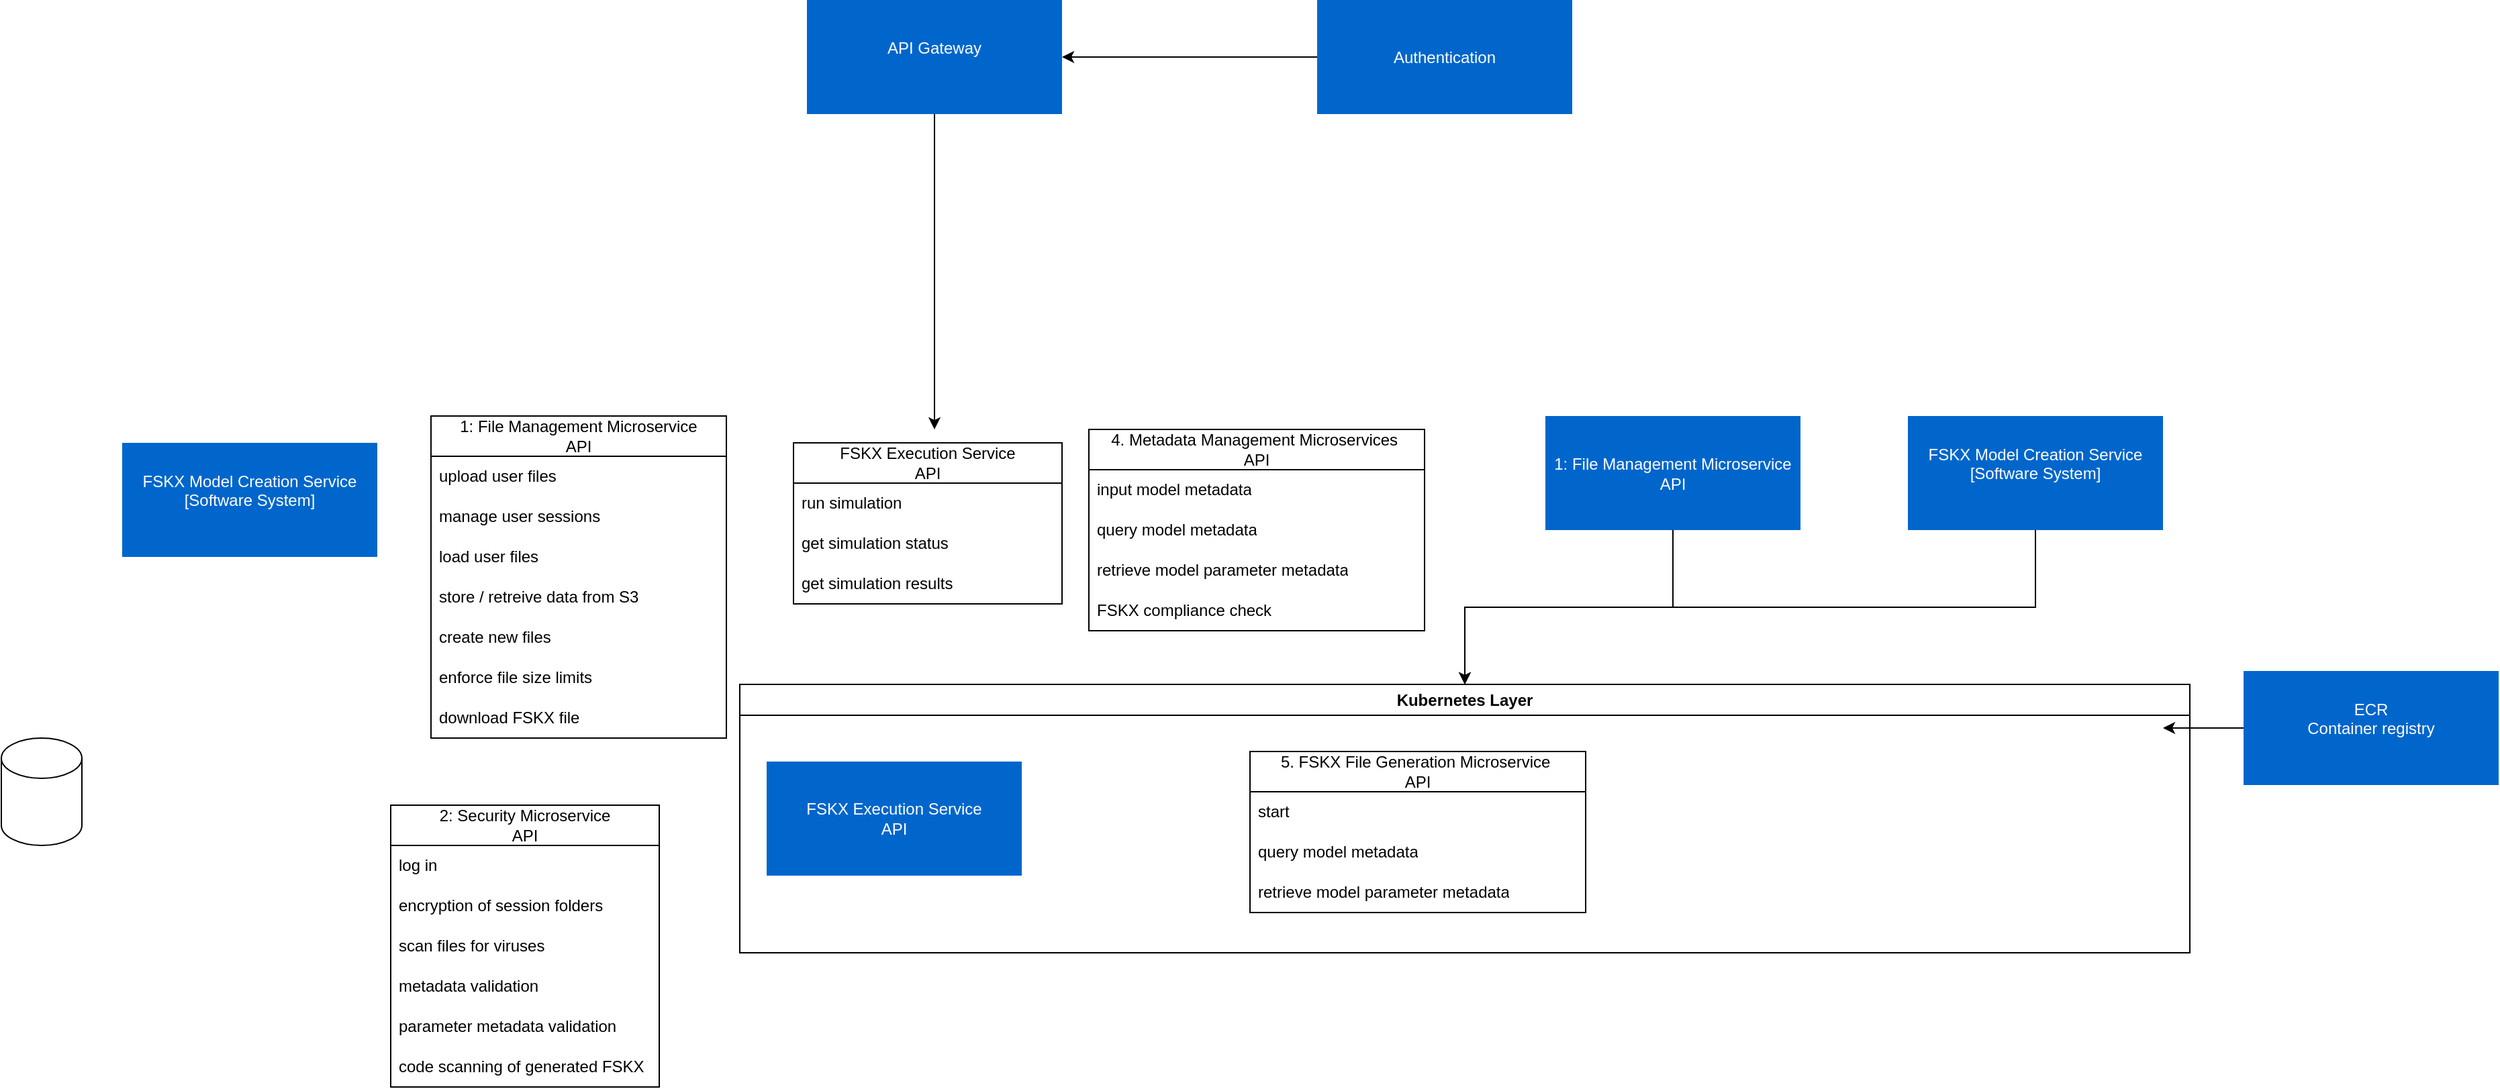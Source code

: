 <mxfile version="24.7.17" pages="5">
  <diagram id="TPqDyrQkcxEIOTHt723R" name="Architecture">
    <mxGraphModel dx="2574" dy="777" grid="1" gridSize="10" guides="1" tooltips="1" connect="1" arrows="1" fold="1" page="1" pageScale="1" pageWidth="850" pageHeight="1100" math="0" shadow="0">
      <root>
        <mxCell id="0" />
        <mxCell id="1" parent="0" />
        <mxCell id="N9KOD3QQsep1_frlSnQ5-1" value="&lt;font color=&quot;#ffffff&quot;&gt;FSKX Model Creation Service&lt;/font&gt;&lt;div&gt;&lt;font color=&quot;#ffffff&quot;&gt;[Software System]&lt;/font&gt;&lt;/div&gt;&lt;div&gt;&lt;font color=&quot;#ffffff&quot;&gt;&lt;br&gt;&lt;/font&gt;&lt;/div&gt;" style="rounded=0;whiteSpace=wrap;html=1;strokeColor=none;fillColor=#0066CC;" vertex="1" parent="1">
          <mxGeometry x="-460" y="590" width="190" height="85" as="geometry" />
        </mxCell>
        <mxCell id="OQSDLH37VhlCTPeDwJZc-8" style="edgeStyle=orthogonalEdgeStyle;rounded=0;orthogonalLoop=1;jettySize=auto;html=1;entryX=1;entryY=0.5;entryDx=0;entryDy=0;" edge="1" parent="1" source="N9KOD3QQsep1_frlSnQ5-2">
          <mxGeometry relative="1" as="geometry">
            <mxPoint x="1060" y="802.5" as="targetPoint" />
          </mxGeometry>
        </mxCell>
        <mxCell id="N9KOD3QQsep1_frlSnQ5-2" value="&lt;font color=&quot;#ffffff&quot;&gt;ECR&lt;/font&gt;&lt;div&gt;&lt;font color=&quot;#ffffff&quot;&gt;Container registry&lt;/font&gt;&lt;/div&gt;&lt;div&gt;&lt;font color=&quot;#ffffff&quot;&gt;&lt;br&gt;&lt;/font&gt;&lt;/div&gt;" style="rounded=0;whiteSpace=wrap;html=1;strokeColor=none;fillColor=#0066CC;" vertex="1" parent="1">
          <mxGeometry x="1120" y="760" width="190" height="85" as="geometry" />
        </mxCell>
        <mxCell id="OQSDLH37VhlCTPeDwJZc-7" style="edgeStyle=orthogonalEdgeStyle;rounded=0;orthogonalLoop=1;jettySize=auto;html=1;entryX=0.5;entryY=0;entryDx=0;entryDy=0;" edge="1" parent="1" source="N9KOD3QQsep1_frlSnQ5-3" target="OQSDLH37VhlCTPeDwJZc-9">
          <mxGeometry relative="1" as="geometry">
            <mxPoint x="555" y="760" as="targetPoint" />
          </mxGeometry>
        </mxCell>
        <mxCell id="N9KOD3QQsep1_frlSnQ5-3" value="&lt;font color=&quot;#ffffff&quot;&gt;FSKX Model Creation Service&lt;/font&gt;&lt;div&gt;&lt;font color=&quot;#ffffff&quot;&gt;[Software System]&lt;/font&gt;&lt;/div&gt;&lt;div&gt;&lt;font color=&quot;#ffffff&quot;&gt;&lt;br&gt;&lt;/font&gt;&lt;/div&gt;" style="rounded=0;whiteSpace=wrap;html=1;strokeColor=none;fillColor=#0066CC;" vertex="1" parent="1">
          <mxGeometry x="870" y="570" width="190" height="85" as="geometry" />
        </mxCell>
        <mxCell id="OQSDLH37VhlCTPeDwJZc-6" style="edgeStyle=orthogonalEdgeStyle;rounded=0;orthogonalLoop=1;jettySize=auto;html=1;entryX=0.5;entryY=0;entryDx=0;entryDy=0;" edge="1" parent="1" source="N9KOD3QQsep1_frlSnQ5-4" target="OQSDLH37VhlCTPeDwJZc-9">
          <mxGeometry relative="1" as="geometry">
            <mxPoint x="555" y="760" as="targetPoint" />
          </mxGeometry>
        </mxCell>
        <mxCell id="N9KOD3QQsep1_frlSnQ5-4" value="&lt;div&gt;&lt;span style=&quot;background-color: initial;&quot;&gt;&lt;font color=&quot;#ffffff&quot;&gt;1: File Management Microservice&lt;/font&gt;&lt;/span&gt;&lt;/div&gt;&lt;div&gt;&lt;span style=&quot;color: rgb(255, 255, 255); background-color: initial;&quot;&gt;API&lt;/span&gt;&lt;/div&gt;" style="rounded=0;whiteSpace=wrap;html=1;strokeColor=none;fillColor=#0066CC;" vertex="1" parent="1">
          <mxGeometry x="600" y="570" width="190" height="85" as="geometry" />
        </mxCell>
        <mxCell id="OQSDLH37VhlCTPeDwJZc-2" style="edgeStyle=orthogonalEdgeStyle;rounded=0;orthogonalLoop=1;jettySize=auto;html=1;" edge="1" parent="1" source="N9KOD3QQsep1_frlSnQ5-8">
          <mxGeometry relative="1" as="geometry">
            <mxPoint x="145" y="580" as="targetPoint" />
          </mxGeometry>
        </mxCell>
        <mxCell id="N9KOD3QQsep1_frlSnQ5-8" value="&lt;div&gt;&lt;font color=&quot;#ffffff&quot;&gt;API Gateway&lt;/font&gt;&lt;/div&gt;&lt;div&gt;&lt;br&gt;&lt;/div&gt;" style="rounded=0;whiteSpace=wrap;html=1;strokeColor=none;fillColor=#0066CC;" vertex="1" parent="1">
          <mxGeometry x="50" y="260" width="190" height="85" as="geometry" />
        </mxCell>
        <mxCell id="OQSDLH37VhlCTPeDwJZc-1" style="edgeStyle=orthogonalEdgeStyle;rounded=0;orthogonalLoop=1;jettySize=auto;html=1;entryX=1;entryY=0.5;entryDx=0;entryDy=0;" edge="1" parent="1" source="N9KOD3QQsep1_frlSnQ5-9" target="N9KOD3QQsep1_frlSnQ5-8">
          <mxGeometry relative="1" as="geometry" />
        </mxCell>
        <mxCell id="N9KOD3QQsep1_frlSnQ5-9" value="&lt;div&gt;&lt;span style=&quot;color: rgb(255, 255, 255); background-color: initial;&quot;&gt;Authentication&lt;/span&gt;&lt;/div&gt;" style="rounded=0;whiteSpace=wrap;html=1;strokeColor=none;fillColor=#0066CC;" vertex="1" parent="1">
          <mxGeometry x="430" y="260" width="190" height="85" as="geometry" />
        </mxCell>
        <mxCell id="OQSDLH37VhlCTPeDwJZc-9" value="Kubernetes Layer" style="swimlane;whiteSpace=wrap;html=1;" vertex="1" parent="1">
          <mxGeometry y="770" width="1080" height="200" as="geometry" />
        </mxCell>
        <mxCell id="OQSDLH37VhlCTPeDwJZc-10" value="&lt;font color=&quot;#ffffff&quot;&gt;FSKX Execution Service&lt;/font&gt;&lt;br&gt;&lt;div&gt;&lt;font color=&quot;#ffffff&quot;&gt;API&lt;/font&gt;&lt;/div&gt;" style="rounded=0;whiteSpace=wrap;html=1;strokeColor=none;fillColor=#0066CC;" vertex="1" parent="OQSDLH37VhlCTPeDwJZc-9">
          <mxGeometry x="20" y="57.5" width="190" height="85" as="geometry" />
        </mxCell>
        <mxCell id="OQSDLH37VhlCTPeDwJZc-49" value="5. FSKX File Generation Microservice&amp;nbsp;&lt;div&gt;API&lt;/div&gt;" style="swimlane;fontStyle=0;childLayout=stackLayout;horizontal=1;startSize=30;horizontalStack=0;resizeParent=1;resizeParentMax=0;resizeLast=0;collapsible=1;marginBottom=0;whiteSpace=wrap;html=1;" vertex="1" parent="OQSDLH37VhlCTPeDwJZc-9">
          <mxGeometry x="380" y="50" width="250" height="120" as="geometry" />
        </mxCell>
        <mxCell id="OQSDLH37VhlCTPeDwJZc-50" value="start&amp;nbsp;" style="text;strokeColor=none;fillColor=none;align=left;verticalAlign=middle;spacingLeft=4;spacingRight=4;overflow=hidden;points=[[0,0.5],[1,0.5]];portConstraint=eastwest;rotatable=0;whiteSpace=wrap;html=1;" vertex="1" parent="OQSDLH37VhlCTPeDwJZc-49">
          <mxGeometry y="30" width="250" height="30" as="geometry" />
        </mxCell>
        <mxCell id="OQSDLH37VhlCTPeDwJZc-51" value="query model metadata" style="text;strokeColor=none;fillColor=none;align=left;verticalAlign=middle;spacingLeft=4;spacingRight=4;overflow=hidden;points=[[0,0.5],[1,0.5]];portConstraint=eastwest;rotatable=0;whiteSpace=wrap;html=1;" vertex="1" parent="OQSDLH37VhlCTPeDwJZc-49">
          <mxGeometry y="60" width="250" height="30" as="geometry" />
        </mxCell>
        <mxCell id="OQSDLH37VhlCTPeDwJZc-52" value="retrieve model parameter metadata" style="text;strokeColor=none;fillColor=none;align=left;verticalAlign=middle;spacingLeft=4;spacingRight=4;overflow=hidden;points=[[0,0.5],[1,0.5]];portConstraint=eastwest;rotatable=0;whiteSpace=wrap;html=1;" vertex="1" parent="OQSDLH37VhlCTPeDwJZc-49">
          <mxGeometry y="90" width="250" height="30" as="geometry" />
        </mxCell>
        <mxCell id="OQSDLH37VhlCTPeDwJZc-11" value="&lt;div&gt;FSKX Execution Service&lt;/div&gt;&lt;div&gt;API&lt;/div&gt;" style="swimlane;fontStyle=0;childLayout=stackLayout;horizontal=1;startSize=30;horizontalStack=0;resizeParent=1;resizeParentMax=0;resizeLast=0;collapsible=1;marginBottom=0;whiteSpace=wrap;html=1;" vertex="1" parent="1">
          <mxGeometry x="40" y="590" width="200" height="120" as="geometry" />
        </mxCell>
        <mxCell id="OQSDLH37VhlCTPeDwJZc-12" value="run simulation" style="text;strokeColor=none;fillColor=none;align=left;verticalAlign=middle;spacingLeft=4;spacingRight=4;overflow=hidden;points=[[0,0.5],[1,0.5]];portConstraint=eastwest;rotatable=0;whiteSpace=wrap;html=1;" vertex="1" parent="OQSDLH37VhlCTPeDwJZc-11">
          <mxGeometry y="30" width="200" height="30" as="geometry" />
        </mxCell>
        <mxCell id="OQSDLH37VhlCTPeDwJZc-13" value="get simulation status" style="text;strokeColor=none;fillColor=none;align=left;verticalAlign=middle;spacingLeft=4;spacingRight=4;overflow=hidden;points=[[0,0.5],[1,0.5]];portConstraint=eastwest;rotatable=0;whiteSpace=wrap;html=1;" vertex="1" parent="OQSDLH37VhlCTPeDwJZc-11">
          <mxGeometry y="60" width="200" height="30" as="geometry" />
        </mxCell>
        <mxCell id="OQSDLH37VhlCTPeDwJZc-14" value="get simulation results" style="text;strokeColor=none;fillColor=none;align=left;verticalAlign=middle;spacingLeft=4;spacingRight=4;overflow=hidden;points=[[0,0.5],[1,0.5]];portConstraint=eastwest;rotatable=0;whiteSpace=wrap;html=1;" vertex="1" parent="OQSDLH37VhlCTPeDwJZc-11">
          <mxGeometry y="90" width="200" height="30" as="geometry" />
        </mxCell>
        <mxCell id="OQSDLH37VhlCTPeDwJZc-16" value="4. Metadata Management Microservices&amp;nbsp;&lt;div&gt;API&lt;/div&gt;" style="swimlane;fontStyle=0;childLayout=stackLayout;horizontal=1;startSize=30;horizontalStack=0;resizeParent=1;resizeParentMax=0;resizeLast=0;collapsible=1;marginBottom=0;whiteSpace=wrap;html=1;" vertex="1" parent="1">
          <mxGeometry x="260" y="580" width="250" height="150" as="geometry" />
        </mxCell>
        <mxCell id="OQSDLH37VhlCTPeDwJZc-17" value="input model metadata" style="text;strokeColor=none;fillColor=none;align=left;verticalAlign=middle;spacingLeft=4;spacingRight=4;overflow=hidden;points=[[0,0.5],[1,0.5]];portConstraint=eastwest;rotatable=0;whiteSpace=wrap;html=1;" vertex="1" parent="OQSDLH37VhlCTPeDwJZc-16">
          <mxGeometry y="30" width="250" height="30" as="geometry" />
        </mxCell>
        <mxCell id="OQSDLH37VhlCTPeDwJZc-18" value="query model metadata" style="text;strokeColor=none;fillColor=none;align=left;verticalAlign=middle;spacingLeft=4;spacingRight=4;overflow=hidden;points=[[0,0.5],[1,0.5]];portConstraint=eastwest;rotatable=0;whiteSpace=wrap;html=1;" vertex="1" parent="OQSDLH37VhlCTPeDwJZc-16">
          <mxGeometry y="60" width="250" height="30" as="geometry" />
        </mxCell>
        <mxCell id="OQSDLH37VhlCTPeDwJZc-45" value="retrieve model parameter metadata" style="text;strokeColor=none;fillColor=none;align=left;verticalAlign=middle;spacingLeft=4;spacingRight=4;overflow=hidden;points=[[0,0.5],[1,0.5]];portConstraint=eastwest;rotatable=0;whiteSpace=wrap;html=1;" vertex="1" parent="OQSDLH37VhlCTPeDwJZc-16">
          <mxGeometry y="90" width="250" height="30" as="geometry" />
        </mxCell>
        <mxCell id="OQSDLH37VhlCTPeDwJZc-46" value="FSKX compliance check" style="text;strokeColor=none;fillColor=none;align=left;verticalAlign=middle;spacingLeft=4;spacingRight=4;overflow=hidden;points=[[0,0.5],[1,0.5]];portConstraint=eastwest;rotatable=0;whiteSpace=wrap;html=1;" vertex="1" parent="OQSDLH37VhlCTPeDwJZc-16">
          <mxGeometry y="120" width="250" height="30" as="geometry" />
        </mxCell>
        <mxCell id="OQSDLH37VhlCTPeDwJZc-20" value="&lt;div&gt;1: File Management Microservice&lt;/div&gt;&lt;div&gt;API&lt;/div&gt;" style="swimlane;fontStyle=0;childLayout=stackLayout;horizontal=1;startSize=30;horizontalStack=0;resizeParent=1;resizeParentMax=0;resizeLast=0;collapsible=1;marginBottom=0;whiteSpace=wrap;html=1;" vertex="1" parent="1">
          <mxGeometry x="-230" y="570" width="220" height="240" as="geometry" />
        </mxCell>
        <mxCell id="OQSDLH37VhlCTPeDwJZc-21" value="upload user files" style="text;strokeColor=none;fillColor=none;align=left;verticalAlign=middle;spacingLeft=4;spacingRight=4;overflow=hidden;points=[[0,0.5],[1,0.5]];portConstraint=eastwest;rotatable=0;whiteSpace=wrap;html=1;" vertex="1" parent="OQSDLH37VhlCTPeDwJZc-20">
          <mxGeometry y="30" width="220" height="30" as="geometry" />
        </mxCell>
        <mxCell id="OQSDLH37VhlCTPeDwJZc-22" value="manage user sessions" style="text;strokeColor=none;fillColor=none;align=left;verticalAlign=middle;spacingLeft=4;spacingRight=4;overflow=hidden;points=[[0,0.5],[1,0.5]];portConstraint=eastwest;rotatable=0;whiteSpace=wrap;html=1;" vertex="1" parent="OQSDLH37VhlCTPeDwJZc-20">
          <mxGeometry y="60" width="220" height="30" as="geometry" />
        </mxCell>
        <mxCell id="OQSDLH37VhlCTPeDwJZc-48" value="load user files" style="text;strokeColor=none;fillColor=none;align=left;verticalAlign=middle;spacingLeft=4;spacingRight=4;overflow=hidden;points=[[0,0.5],[1,0.5]];portConstraint=eastwest;rotatable=0;whiteSpace=wrap;html=1;" vertex="1" parent="OQSDLH37VhlCTPeDwJZc-20">
          <mxGeometry y="90" width="220" height="30" as="geometry" />
        </mxCell>
        <mxCell id="OQSDLH37VhlCTPeDwJZc-23" value="store / retreive data from S3" style="text;strokeColor=none;fillColor=none;align=left;verticalAlign=middle;spacingLeft=4;spacingRight=4;overflow=hidden;points=[[0,0.5],[1,0.5]];portConstraint=eastwest;rotatable=0;whiteSpace=wrap;html=1;" vertex="1" parent="OQSDLH37VhlCTPeDwJZc-20">
          <mxGeometry y="120" width="220" height="30" as="geometry" />
        </mxCell>
        <mxCell id="OQSDLH37VhlCTPeDwJZc-24" value="create new files" style="text;strokeColor=none;fillColor=none;align=left;verticalAlign=middle;spacingLeft=4;spacingRight=4;overflow=hidden;points=[[0,0.5],[1,0.5]];portConstraint=eastwest;rotatable=0;whiteSpace=wrap;html=1;" vertex="1" parent="OQSDLH37VhlCTPeDwJZc-20">
          <mxGeometry y="150" width="220" height="30" as="geometry" />
        </mxCell>
        <mxCell id="OQSDLH37VhlCTPeDwJZc-25" value="enforce file size limits" style="text;strokeColor=none;fillColor=none;align=left;verticalAlign=middle;spacingLeft=4;spacingRight=4;overflow=hidden;points=[[0,0.5],[1,0.5]];portConstraint=eastwest;rotatable=0;whiteSpace=wrap;html=1;" vertex="1" parent="OQSDLH37VhlCTPeDwJZc-20">
          <mxGeometry y="180" width="220" height="30" as="geometry" />
        </mxCell>
        <mxCell id="OQSDLH37VhlCTPeDwJZc-44" value="download FSKX file" style="text;strokeColor=none;fillColor=none;align=left;verticalAlign=middle;spacingLeft=4;spacingRight=4;overflow=hidden;points=[[0,0.5],[1,0.5]];portConstraint=eastwest;rotatable=0;whiteSpace=wrap;html=1;" vertex="1" parent="OQSDLH37VhlCTPeDwJZc-20">
          <mxGeometry y="210" width="220" height="30" as="geometry" />
        </mxCell>
        <mxCell id="OQSDLH37VhlCTPeDwJZc-27" value="&lt;div&gt;2: Security Microservice&lt;/div&gt;&lt;div&gt;API&lt;/div&gt;" style="swimlane;fontStyle=0;childLayout=stackLayout;horizontal=1;startSize=30;horizontalStack=0;resizeParent=1;resizeParentMax=0;resizeLast=0;collapsible=1;marginBottom=0;whiteSpace=wrap;html=1;" vertex="1" parent="1">
          <mxGeometry x="-260" y="860" width="200" height="210" as="geometry" />
        </mxCell>
        <mxCell id="OQSDLH37VhlCTPeDwJZc-28" value="log in" style="text;strokeColor=none;fillColor=none;align=left;verticalAlign=middle;spacingLeft=4;spacingRight=4;overflow=hidden;points=[[0,0.5],[1,0.5]];portConstraint=eastwest;rotatable=0;whiteSpace=wrap;html=1;" vertex="1" parent="OQSDLH37VhlCTPeDwJZc-27">
          <mxGeometry y="30" width="200" height="30" as="geometry" />
        </mxCell>
        <mxCell id="OQSDLH37VhlCTPeDwJZc-29" value="encryption of session folders" style="text;strokeColor=none;fillColor=none;align=left;verticalAlign=middle;spacingLeft=4;spacingRight=4;overflow=hidden;points=[[0,0.5],[1,0.5]];portConstraint=eastwest;rotatable=0;whiteSpace=wrap;html=1;" vertex="1" parent="OQSDLH37VhlCTPeDwJZc-27">
          <mxGeometry y="60" width="200" height="30" as="geometry" />
        </mxCell>
        <mxCell id="OQSDLH37VhlCTPeDwJZc-30" value="scan files for viruses" style="text;strokeColor=none;fillColor=none;align=left;verticalAlign=middle;spacingLeft=4;spacingRight=4;overflow=hidden;points=[[0,0.5],[1,0.5]];portConstraint=eastwest;rotatable=0;whiteSpace=wrap;html=1;" vertex="1" parent="OQSDLH37VhlCTPeDwJZc-27">
          <mxGeometry y="90" width="200" height="30" as="geometry" />
        </mxCell>
        <mxCell id="OQSDLH37VhlCTPeDwJZc-31" value="metadata validation" style="text;strokeColor=none;fillColor=none;align=left;verticalAlign=middle;spacingLeft=4;spacingRight=4;overflow=hidden;points=[[0,0.5],[1,0.5]];portConstraint=eastwest;rotatable=0;whiteSpace=wrap;html=1;" vertex="1" parent="OQSDLH37VhlCTPeDwJZc-27">
          <mxGeometry y="120" width="200" height="30" as="geometry" />
        </mxCell>
        <mxCell id="OQSDLH37VhlCTPeDwJZc-47" value="parameter metadata validation" style="text;strokeColor=none;fillColor=none;align=left;verticalAlign=middle;spacingLeft=4;spacingRight=4;overflow=hidden;points=[[0,0.5],[1,0.5]];portConstraint=eastwest;rotatable=0;whiteSpace=wrap;html=1;" vertex="1" parent="OQSDLH37VhlCTPeDwJZc-27">
          <mxGeometry y="150" width="200" height="30" as="geometry" />
        </mxCell>
        <mxCell id="OQSDLH37VhlCTPeDwJZc-32" value="code scanning of generated FSKX" style="text;strokeColor=none;fillColor=none;align=left;verticalAlign=middle;spacingLeft=4;spacingRight=4;overflow=hidden;points=[[0,0.5],[1,0.5]];portConstraint=eastwest;rotatable=0;whiteSpace=wrap;html=1;" vertex="1" parent="OQSDLH37VhlCTPeDwJZc-27">
          <mxGeometry y="180" width="200" height="30" as="geometry" />
        </mxCell>
        <mxCell id="OQSDLH37VhlCTPeDwJZc-42" value="" style="shape=cylinder3;whiteSpace=wrap;html=1;boundedLbl=1;backgroundOutline=1;size=15;" vertex="1" parent="1">
          <mxGeometry x="-550" y="810" width="60" height="80" as="geometry" />
        </mxCell>
      </root>
    </mxGraphModel>
  </diagram>
  <diagram name="System Context" id="a2gW2ukG-RVeUHNg27eI">
    <mxGraphModel dx="1724" dy="777" grid="1" gridSize="10" guides="1" tooltips="1" connect="1" arrows="1" fold="1" page="1" pageScale="1" pageWidth="1169" pageHeight="827" math="0" shadow="0">
      <root>
        <mxCell id="0" />
        <mxCell id="1" parent="0" />
        <mxCell id="h4YwKP3WCVKz_5QJWk84-1" value="&lt;font color=&quot;#ffffff&quot;&gt;FSKX Model Creation Service&lt;/font&gt;&lt;div&gt;&lt;font color=&quot;#ffffff&quot;&gt;[Software System]&lt;/font&gt;&lt;/div&gt;&lt;div&gt;&lt;font color=&quot;#ffffff&quot;&gt;&lt;br&gt;&lt;/font&gt;&lt;/div&gt;" style="rounded=0;whiteSpace=wrap;html=1;strokeColor=none;fillColor=#0066CC;" parent="1" vertex="1">
          <mxGeometry x="310" y="405" width="190" height="85" as="geometry" />
        </mxCell>
        <mxCell id="h4YwKP3WCVKz_5QJWk84-3" value="" style="group" parent="1" vertex="1" connectable="0">
          <mxGeometry x="335" y="90" width="140" height="170" as="geometry" />
        </mxCell>
        <mxCell id="h4YwKP3WCVKz_5QJWk84-4" value="&lt;font color=&quot;#ffffff&quot;&gt;&lt;span style=&quot;font-size: 14px;&quot;&gt;Scientist&lt;/span&gt;&lt;/font&gt;&lt;div style=&quot;&quot;&gt;&lt;font style=&quot;font-size: 10px;&quot; color=&quot;#ffffff&quot;&gt;&lt;span style=&quot;&quot;&gt;[Person]&lt;br&gt;&lt;/span&gt;&lt;/font&gt;&lt;div style=&quot;&quot;&gt;&lt;font style=&quot;&quot; color=&quot;#ffffff&quot;&gt;&lt;br&gt;&lt;font style=&quot;font-size: 13px;&quot;&gt;owner of published model and or model code&lt;/font&gt;&lt;/font&gt;&lt;/div&gt;&lt;/div&gt;" style="rounded=1;whiteSpace=wrap;html=1;fillColor=#3D4C99;strokeColor=none;" parent="h4YwKP3WCVKz_5QJWk84-3" vertex="1">
          <mxGeometry x="-20" y="60" width="180" height="110" as="geometry" />
        </mxCell>
        <mxCell id="h4YwKP3WCVKz_5QJWk84-5" value="" style="ellipse;whiteSpace=wrap;html=1;aspect=fixed;fillColor=#3D4C99;strokeColor=none;" parent="h4YwKP3WCVKz_5QJWk84-3" vertex="1">
          <mxGeometry x="30" width="80" height="80" as="geometry" />
        </mxCell>
        <mxCell id="h4YwKP3WCVKz_5QJWk84-9" value="" style="endArrow=classic;html=1;rounded=0;exitX=0.5;exitY=1;exitDx=0;exitDy=0;entryX=0.5;entryY=0;entryDx=0;entryDy=0;" parent="1" source="h4YwKP3WCVKz_5QJWk84-4" target="h4YwKP3WCVKz_5QJWk84-1" edge="1">
          <mxGeometry relative="1" as="geometry">
            <mxPoint x="825" y="320" as="sourcePoint" />
            <mxPoint x="405" y="390" as="targetPoint" />
          </mxGeometry>
        </mxCell>
        <mxCell id="h4YwKP3WCVKz_5QJWk84-10" value="uploads publication, model code&lt;div&gt;using&lt;/div&gt;" style="edgeLabel;resizable=0;html=1;;align=center;verticalAlign=middle;" parent="h4YwKP3WCVKz_5QJWk84-9" connectable="0" vertex="1">
          <mxGeometry relative="1" as="geometry" />
        </mxCell>
        <mxCell id="h4YwKP3WCVKz_5QJWk84-14" value="" style="group;fillColor=default;" parent="1" vertex="1" connectable="0">
          <mxGeometry x="50" y="329" width="140" height="170" as="geometry" />
        </mxCell>
        <mxCell id="h4YwKP3WCVKz_5QJWk84-15" value="&lt;font color=&quot;#ffffff&quot;&gt;&lt;span style=&quot;font-size: 14px;&quot;&gt;Service Personnel&lt;/span&gt;&lt;/font&gt;&lt;div style=&quot;&quot;&gt;&lt;font style=&quot;font-size: 10px;&quot; color=&quot;#ffffff&quot;&gt;&lt;span style=&quot;&quot;&gt;[Person]&lt;br&gt;&lt;/span&gt;&lt;/font&gt;&lt;div style=&quot;&quot;&gt;&lt;font style=&quot;&quot; color=&quot;#ffffff&quot;&gt;&lt;br&gt;&lt;font style=&quot;font-size: 13px;&quot;&gt;working at BfR&lt;/font&gt;&lt;/font&gt;&lt;/div&gt;&lt;/div&gt;" style="rounded=1;whiteSpace=wrap;html=1;fillColor=#999999;strokeColor=none;" parent="h4YwKP3WCVKz_5QJWk84-14" vertex="1">
          <mxGeometry x="-20" y="60" width="180" height="110" as="geometry" />
        </mxCell>
        <mxCell id="h4YwKP3WCVKz_5QJWk84-16" value="" style="ellipse;whiteSpace=wrap;html=1;aspect=fixed;fillColor=#999999;strokeColor=none;" parent="h4YwKP3WCVKz_5QJWk84-14" vertex="1">
          <mxGeometry x="30" width="80" height="80" as="geometry" />
        </mxCell>
        <mxCell id="h4YwKP3WCVKz_5QJWk84-17" value="" style="group;fillColor=default;" parent="1" vertex="1" connectable="0">
          <mxGeometry x="990" y="320" width="140" height="170" as="geometry" />
        </mxCell>
        <mxCell id="h4YwKP3WCVKz_5QJWk84-18" value="&lt;div style=&quot;&quot;&gt;&lt;font style=&quot;&quot; color=&quot;#ffffff&quot;&gt;&lt;span style=&quot;font-size: 14px;&quot;&gt;Security Advisor&lt;/span&gt;&lt;/font&gt;&lt;/div&gt;&lt;div style=&quot;&quot;&gt;&lt;font style=&quot;&quot; color=&quot;#ffffff&quot;&gt;&lt;span style=&quot;font-size: 10px;&quot;&gt;[Person]&lt;/span&gt;&lt;br&gt;&lt;/font&gt;&lt;div style=&quot;&quot;&gt;&lt;font style=&quot;&quot; color=&quot;#ffffff&quot;&gt;&lt;br&gt;&lt;font style=&quot;font-size: 13px;&quot;&gt;Contractor&lt;/font&gt;&lt;/font&gt;&lt;/div&gt;&lt;/div&gt;" style="rounded=1;whiteSpace=wrap;html=1;fillColor=#999999;strokeColor=none;" parent="h4YwKP3WCVKz_5QJWk84-17" vertex="1">
          <mxGeometry x="-20" y="60" width="180" height="110" as="geometry" />
        </mxCell>
        <mxCell id="h4YwKP3WCVKz_5QJWk84-19" value="" style="ellipse;whiteSpace=wrap;html=1;aspect=fixed;fillColor=#999999;strokeColor=none;" parent="h4YwKP3WCVKz_5QJWk84-17" vertex="1">
          <mxGeometry x="30" width="80" height="80" as="geometry" />
        </mxCell>
        <mxCell id="h4YwKP3WCVKz_5QJWk84-24" value="&lt;div&gt;&lt;font color=&quot;#ffffff&quot;&gt;AWS Kubernetes Service&lt;/font&gt;&lt;/div&gt;&lt;div&gt;&lt;font color=&quot;#ffffff&quot;&gt;[external system]&lt;/font&gt;&lt;/div&gt;&lt;div&gt;&lt;font color=&quot;#ffffff&quot;&gt;&lt;br&gt;&lt;/font&gt;&lt;/div&gt;&lt;div&gt;&lt;br&gt;&lt;/div&gt;" style="rounded=0;whiteSpace=wrap;html=1;strokeColor=none;fillColor=#999999;" parent="1" vertex="1">
          <mxGeometry x="725" y="190" width="190" height="85" as="geometry" />
        </mxCell>
        <mxCell id="h4YwKP3WCVKz_5QJWk84-25" value="&lt;div&gt;&lt;font color=&quot;#ffffff&quot;&gt;FSKX API Service&lt;/font&gt;&lt;/div&gt;&lt;div&gt;&lt;font color=&quot;#ffffff&quot;&gt;[Software System]&lt;/font&gt;&lt;/div&gt;" style="rounded=0;whiteSpace=wrap;html=1;strokeColor=none;fillColor=#0066CC;" parent="1" vertex="1">
          <mxGeometry x="725" y="405" width="190" height="85" as="geometry" />
        </mxCell>
        <mxCell id="h4YwKP3WCVKz_5QJWk84-26" value="" style="endArrow=classic;html=1;rounded=0;exitX=1;exitY=0.5;exitDx=0;exitDy=0;entryX=0;entryY=0.5;entryDx=0;entryDy=0;" parent="1" source="h4YwKP3WCVKz_5QJWk84-1" target="h4YwKP3WCVKz_5QJWk84-25" edge="1">
          <mxGeometry relative="1" as="geometry">
            <mxPoint x="415" y="270" as="sourcePoint" />
            <mxPoint x="415" y="420" as="targetPoint" />
          </mxGeometry>
        </mxCell>
        <mxCell id="h4YwKP3WCVKz_5QJWk84-27" value="uses backend service" style="edgeLabel;resizable=0;html=1;;align=center;verticalAlign=middle;" parent="h4YwKP3WCVKz_5QJWk84-26" connectable="0" vertex="1">
          <mxGeometry relative="1" as="geometry" />
        </mxCell>
        <mxCell id="h4YwKP3WCVKz_5QJWk84-31" value="" style="endArrow=classic;html=1;rounded=0;exitX=0.5;exitY=0;exitDx=0;exitDy=0;entryX=0.5;entryY=1;entryDx=0;entryDy=0;" parent="1" source="h4YwKP3WCVKz_5QJWk84-25" target="h4YwKP3WCVKz_5QJWk84-24" edge="1">
          <mxGeometry relative="1" as="geometry">
            <mxPoint x="510" y="463" as="sourcePoint" />
            <mxPoint x="735" y="463" as="targetPoint" />
          </mxGeometry>
        </mxCell>
        <mxCell id="h4YwKP3WCVKz_5QJWk84-32" value="triggers model creation job" style="edgeLabel;resizable=0;html=1;;align=center;verticalAlign=middle;" parent="h4YwKP3WCVKz_5QJWk84-31" connectable="0" vertex="1">
          <mxGeometry relative="1" as="geometry" />
        </mxCell>
        <mxCell id="h4YwKP3WCVKz_5QJWk84-33" value="" style="endArrow=classic;html=1;rounded=0;entryX=1;entryY=0.5;entryDx=0;entryDy=0;exitX=1;exitY=0.25;exitDx=0;exitDy=0;" parent="1" source="h4YwKP3WCVKz_5QJWk84-1" target="h4YwKP3WCVKz_5QJWk84-4" edge="1">
          <mxGeometry relative="1" as="geometry">
            <mxPoint x="505" y="430" as="sourcePoint" />
            <mxPoint x="520" y="210" as="targetPoint" />
            <Array as="points">
              <mxPoint x="555" y="426" />
              <mxPoint x="555" y="205" />
            </Array>
          </mxGeometry>
        </mxCell>
        <mxCell id="h4YwKP3WCVKz_5QJWk84-34" value="provides FSXK file" style="edgeLabel;resizable=0;html=1;;align=center;verticalAlign=middle;" parent="h4YwKP3WCVKz_5QJWk84-33" connectable="0" vertex="1">
          <mxGeometry relative="1" as="geometry" />
        </mxCell>
        <mxCell id="QcUKIIMWO6kwSL4btYhU-4" value="" style="group" parent="1" vertex="1" connectable="0">
          <mxGeometry x="575" y="620" width="140" height="170" as="geometry" />
        </mxCell>
        <mxCell id="QcUKIIMWO6kwSL4btYhU-5" value="&lt;font color=&quot;#ffffff&quot;&gt;&lt;span style=&quot;font-size: 14px;&quot;&gt;Developer&lt;/span&gt;&lt;/font&gt;&lt;div style=&quot;&quot;&gt;&lt;font style=&quot;font-size: 10px;&quot; color=&quot;#ffffff&quot;&gt;&lt;span style=&quot;&quot;&gt;[Person]&lt;br&gt;&lt;/span&gt;&lt;/font&gt;&lt;div style=&quot;&quot;&gt;&lt;font style=&quot;&quot; color=&quot;#ffffff&quot;&gt;&lt;br&gt;&lt;font style=&quot;font-size: 13px;&quot;&gt;develops, deploys and maintains tech stack&lt;/font&gt;&lt;/font&gt;&lt;/div&gt;&lt;/div&gt;" style="rounded=1;whiteSpace=wrap;html=1;fillColor=#3D4C99;strokeColor=none;" parent="QcUKIIMWO6kwSL4btYhU-4" vertex="1">
          <mxGeometry x="-20" y="60" width="180" height="110" as="geometry" />
        </mxCell>
        <mxCell id="QcUKIIMWO6kwSL4btYhU-6" value="" style="ellipse;whiteSpace=wrap;html=1;aspect=fixed;fillColor=#3D4C99;strokeColor=none;" parent="QcUKIIMWO6kwSL4btYhU-4" vertex="1">
          <mxGeometry x="30" width="80" height="80" as="geometry" />
        </mxCell>
        <mxCell id="QcUKIIMWO6kwSL4btYhU-7" value="" style="endArrow=classic;html=1;rounded=0;exitX=0;exitY=0;exitDx=0;exitDy=0;entryX=0.5;entryY=1;entryDx=0;entryDy=0;" parent="1" source="QcUKIIMWO6kwSL4btYhU-5" target="h4YwKP3WCVKz_5QJWk84-1" edge="1">
          <mxGeometry relative="1" as="geometry">
            <mxPoint x="425" y="510" as="sourcePoint" />
            <mxPoint x="525" y="510" as="targetPoint" />
          </mxGeometry>
        </mxCell>
        <mxCell id="QcUKIIMWO6kwSL4btYhU-9" value="" style="endArrow=classic;html=1;rounded=0;entryX=0.5;entryY=1;entryDx=0;entryDy=0;exitX=1;exitY=0;exitDx=0;exitDy=0;" parent="1" source="QcUKIIMWO6kwSL4btYhU-5" target="h4YwKP3WCVKz_5QJWk84-25" edge="1">
          <mxGeometry relative="1" as="geometry">
            <mxPoint x="425" y="510" as="sourcePoint" />
            <mxPoint x="525" y="510" as="targetPoint" />
          </mxGeometry>
        </mxCell>
        <mxCell id="CKV4E5HvagZBUr1mOYvm-1" value="" style="endArrow=classic;html=1;rounded=0;entryX=0;entryY=1;entryDx=0;entryDy=0;exitX=1;exitY=0;exitDx=0;exitDy=0;" parent="1" source="h4YwKP3WCVKz_5QJWk84-15" target="h4YwKP3WCVKz_5QJWk84-4" edge="1">
          <mxGeometry relative="1" as="geometry">
            <mxPoint x="440" y="520" as="sourcePoint" />
            <mxPoint x="540" y="520" as="targetPoint" />
          </mxGeometry>
        </mxCell>
        <mxCell id="CKV4E5HvagZBUr1mOYvm-2" value="supports" style="edgeLabel;resizable=0;html=1;;align=center;verticalAlign=middle;" parent="CKV4E5HvagZBUr1mOYvm-1" connectable="0" vertex="1">
          <mxGeometry relative="1" as="geometry" />
        </mxCell>
        <mxCell id="zhMuo7_94SRgsVvPH46Y-1" value="&lt;font style=&quot;font-size: 18px;&quot;&gt;&lt;b&gt;System diagram for FSKX Model Creation Service&lt;/b&gt;&lt;/font&gt;" style="text;html=1;align=center;verticalAlign=middle;whiteSpace=wrap;rounded=0;" parent="1" vertex="1">
          <mxGeometry x="25" y="700" width="450" height="60" as="geometry" />
        </mxCell>
      </root>
    </mxGraphModel>
  </diagram>
  <diagram id="vMZNAIsnmDH3cPV2xLdA" name="Container diagram">
    <mxGraphModel dx="5207" dy="2733" grid="1" gridSize="10" guides="1" tooltips="1" connect="1" arrows="1" fold="1" page="1" pageScale="2" pageWidth="1100" pageHeight="850" math="0" shadow="0">
      <root>
        <mxCell id="0" />
        <mxCell id="1" parent="0" />
        <mxCell id="cR7ftdfKmcCI9DrmznUu-2" value="" style="group" parent="1" vertex="1" connectable="0">
          <mxGeometry x="1230" y="100" width="140" height="170" as="geometry" />
        </mxCell>
        <mxCell id="cR7ftdfKmcCI9DrmznUu-3" value="&lt;font color=&quot;#ffffff&quot;&gt;&lt;span style=&quot;font-size: 14px;&quot;&gt;Scientist&lt;/span&gt;&lt;/font&gt;&lt;div style=&quot;&quot;&gt;&lt;font style=&quot;font-size: 10px;&quot; color=&quot;#ffffff&quot;&gt;&lt;span style=&quot;&quot;&gt;[Person]&lt;br&gt;&lt;/span&gt;&lt;/font&gt;&lt;div style=&quot;&quot;&gt;&lt;font style=&quot;&quot; color=&quot;#ffffff&quot;&gt;&lt;br&gt;&lt;font style=&quot;font-size: 13px;&quot;&gt;owner of published model and or model code&lt;/font&gt;&lt;/font&gt;&lt;/div&gt;&lt;/div&gt;" style="rounded=1;whiteSpace=wrap;html=1;fillColor=#3D4C99;strokeColor=none;" parent="cR7ftdfKmcCI9DrmznUu-2" vertex="1">
          <mxGeometry x="-20" y="60" width="180" height="110" as="geometry" />
        </mxCell>
        <mxCell id="cR7ftdfKmcCI9DrmznUu-4" value="" style="ellipse;whiteSpace=wrap;html=1;aspect=fixed;fillColor=#3D4C99;strokeColor=none;" parent="cR7ftdfKmcCI9DrmznUu-2" vertex="1">
          <mxGeometry x="30" width="80" height="80" as="geometry" />
        </mxCell>
        <mxCell id="s6fYl55m7eJmiOqbKLA9-4" style="edgeStyle=orthogonalEdgeStyle;rounded=0;orthogonalLoop=1;jettySize=auto;html=1;exitX=0.5;exitY=1;exitDx=0;exitDy=0;" parent="cR7ftdfKmcCI9DrmznUu-2" source="cR7ftdfKmcCI9DrmznUu-4" target="cR7ftdfKmcCI9DrmznUu-4" edge="1">
          <mxGeometry relative="1" as="geometry" />
        </mxCell>
        <mxCell id="cR7ftdfKmcCI9DrmznUu-10" value="" style="group;fillColor=default;" parent="1" vertex="1" connectable="0">
          <mxGeometry x="610" y="100" width="140" height="170" as="geometry" />
        </mxCell>
        <mxCell id="cR7ftdfKmcCI9DrmznUu-11" value="&lt;font color=&quot;#ffffff&quot;&gt;&lt;span style=&quot;font-size: 14px;&quot;&gt;Service Personnel&lt;/span&gt;&lt;/font&gt;&lt;div style=&quot;&quot;&gt;&lt;font style=&quot;font-size: 10px;&quot; color=&quot;#ffffff&quot;&gt;&lt;span style=&quot;&quot;&gt;[Person]&lt;br&gt;&lt;/span&gt;&lt;/font&gt;&lt;div style=&quot;&quot;&gt;&lt;font style=&quot;&quot; color=&quot;#ffffff&quot;&gt;&lt;br&gt;&lt;font style=&quot;font-size: 13px;&quot;&gt;working at BfR&lt;/font&gt;&lt;/font&gt;&lt;/div&gt;&lt;/div&gt;" style="rounded=1;whiteSpace=wrap;html=1;fillColor=#999999;strokeColor=none;" parent="cR7ftdfKmcCI9DrmznUu-10" vertex="1">
          <mxGeometry x="-20" y="60" width="180" height="110" as="geometry" />
        </mxCell>
        <mxCell id="cR7ftdfKmcCI9DrmznUu-12" value="" style="ellipse;whiteSpace=wrap;html=1;aspect=fixed;fillColor=#999999;strokeColor=none;" parent="cR7ftdfKmcCI9DrmznUu-10" vertex="1">
          <mxGeometry x="30" width="80" height="80" as="geometry" />
        </mxCell>
        <mxCell id="cR7ftdfKmcCI9DrmznUu-8" value="" style="endArrow=classic;html=1;rounded=0;exitX=0.5;exitY=1;exitDx=0;exitDy=0;entryX=0.5;entryY=0;entryDx=0;entryDy=0;" parent="1" source="cR7ftdfKmcCI9DrmznUu-3" target="cR7ftdfKmcCI9DrmznUu-1" edge="1">
          <mxGeometry relative="1" as="geometry">
            <mxPoint x="1510" y="410" as="sourcePoint" />
            <mxPoint x="940" y="500" as="targetPoint" />
          </mxGeometry>
        </mxCell>
        <mxCell id="cR7ftdfKmcCI9DrmznUu-9" value="visits https://fskx-create.risk-ai-cloud.com/" style="edgeLabel;resizable=0;html=1;;align=center;verticalAlign=middle;" parent="cR7ftdfKmcCI9DrmznUu-8" connectable="0" vertex="1">
          <mxGeometry relative="1" as="geometry" />
        </mxCell>
        <mxCell id="cR7ftdfKmcCI9DrmznUu-28" value="FSKX Model Creation Service&lt;div&gt;[Software System]&lt;/div&gt;" style="swimlane;whiteSpace=wrap;html=1;startSize=30;dashed=1;dashPattern=8 8;fillColor=none;" parent="1" vertex="1">
          <mxGeometry x="560" y="440" width="950" height="1030" as="geometry" />
        </mxCell>
        <mxCell id="NJEjUNuHlGh-JI0FI4W6-30" value="" style="rounded=1;whiteSpace=wrap;html=1;fillColor=none;dashed=1;dashPattern=1 2;" parent="cR7ftdfKmcCI9DrmznUu-28" vertex="1">
          <mxGeometry x="370" y="120" width="290" height="720" as="geometry" />
        </mxCell>
        <mxCell id="cR7ftdfKmcCI9DrmznUu-1" value="&lt;font color=&quot;#ffffff&quot;&gt;FSKX Model Creation Project&lt;/font&gt;&lt;div style=&quot;&quot;&gt;&lt;font style=&quot;font-size: 10px;&quot; color=&quot;#ffffff&quot;&gt;[Container: FLASK and Django]&lt;/font&gt;&lt;/div&gt;&lt;div style=&quot;font-size: 11px;&quot;&gt;&lt;font style=&quot;font-size: 11px;&quot; color=&quot;#ffffff&quot;&gt;&lt;br&gt;&lt;/font&gt;&lt;/div&gt;&lt;div&gt;&lt;font color=&quot;#ffffff&quot;&gt;delivers the apps, handles events between them, accesses databases, provides API&#39;s&lt;/font&gt;&lt;/div&gt;&lt;div&gt;&lt;font color=&quot;#ffffff&quot;&gt;&lt;br&gt;&lt;/font&gt;&lt;/div&gt;" style="rounded=0;whiteSpace=wrap;html=1;strokeColor=none;fillColor=#0066CC;" parent="cR7ftdfKmcCI9DrmznUu-28" vertex="1">
          <mxGeometry x="20" y="75" width="220" height="115" as="geometry" />
        </mxCell>
        <mxCell id="cR7ftdfKmcCI9DrmznUu-21" value="&lt;div&gt;&lt;font color=&quot;#ffffff&quot;&gt;Metadata Extraction&lt;/font&gt;&lt;div&gt;&lt;font style=&quot;font-size: 10px;&quot; color=&quot;#ffffff&quot;&gt;[Container: JavaScript and Next.js]&lt;/font&gt;&lt;/div&gt;&lt;div style=&quot;font-size: 11px;&quot;&gt;&lt;font color=&quot;#ffffff&quot;&gt;&lt;br&gt;&lt;/font&gt;&lt;/div&gt;&lt;div&gt;&lt;font color=&quot;#ffffff&quot;&gt;provides UI to upload publication and download Metadata.json&lt;/font&gt;&lt;/div&gt;&lt;/div&gt;" style="rounded=0;whiteSpace=wrap;html=1;strokeColor=none;fillColor=#0066CC;" parent="cR7ftdfKmcCI9DrmznUu-28" vertex="1">
          <mxGeometry x="400" y="160" width="220" height="110" as="geometry" />
        </mxCell>
        <mxCell id="s6fYl55m7eJmiOqbKLA9-19" value="&lt;div&gt;&lt;div&gt;&lt;font style=&quot;&quot; color=&quot;#ffffff&quot;&gt;Metadata Editing Tool&lt;/font&gt;&lt;/div&gt;&lt;div&gt;&lt;font style=&quot;font-size: 10px;&quot; color=&quot;#ffffff&quot;&gt;[Container: JavaScript and Next.js]&lt;/font&gt;&lt;/div&gt;&lt;div style=&quot;font-size: 11px;&quot;&gt;&lt;font color=&quot;#ffffff&quot;&gt;&lt;br&gt;&lt;/font&gt;&lt;/div&gt;&lt;div&gt;&lt;font color=&quot;#ffffff&quot;&gt;provides UI edit Metadata.json&lt;/font&gt;&lt;/div&gt;&lt;/div&gt;" style="rounded=0;whiteSpace=wrap;html=1;strokeColor=none;fillColor=#0066CC;" parent="cR7ftdfKmcCI9DrmznUu-28" vertex="1">
          <mxGeometry x="400" y="330" width="220" height="110" as="geometry" />
        </mxCell>
        <mxCell id="s6fYl55m7eJmiOqbKLA9-20" value="&lt;div&gt;&lt;span style=&quot;color: rgb(255, 255, 255); background-color: initial;&quot;&gt;Model Code to FSKX&lt;/span&gt;&lt;/div&gt;&lt;div&gt;&lt;span style=&quot;font-size: 10px; color: rgb(255, 255, 255); background-color: initial;&quot;&gt;[Container: JavaScript and Next.js]&lt;/span&gt;&lt;br&gt;&lt;/div&gt;&lt;div style=&quot;font-size: 11px;&quot;&gt;&lt;font color=&quot;#ffffff&quot;&gt;&lt;br&gt;&lt;/font&gt;&lt;/div&gt;&lt;div&gt;&lt;font color=&quot;#ffffff&quot;&gt;provides UI to transform model code to match FSKX specifications&lt;br&gt;&lt;/font&gt;&lt;/div&gt;" style="rounded=0;whiteSpace=wrap;html=1;strokeColor=none;fillColor=#0066CC;" parent="cR7ftdfKmcCI9DrmznUu-28" vertex="1">
          <mxGeometry x="400" y="510" width="220" height="110" as="geometry" />
        </mxCell>
        <mxCell id="s6fYl55m7eJmiOqbKLA9-21" value="&lt;div&gt;&lt;span style=&quot;background-color: initial; color: rgb(255, 255, 255);&quot;&gt;FSKX Creation Tool&lt;/span&gt;&lt;/div&gt;&lt;div&gt;&lt;span style=&quot;background-color: initial; color: rgb(255, 255, 255); font-size: 10px;&quot;&gt;[Container: JavaScript and Next.js]&lt;/span&gt;&lt;br&gt;&lt;/div&gt;&lt;div style=&quot;font-size: 11px;&quot;&gt;&lt;font color=&quot;#ffffff&quot;&gt;&lt;br&gt;&lt;/font&gt;&lt;/div&gt;&lt;div&gt;&lt;font color=&quot;#ffffff&quot;&gt;provides UI to upload model files and download created FSKX file&lt;br&gt;&lt;/font&gt;&lt;/div&gt;" style="rounded=0;whiteSpace=wrap;html=1;strokeColor=none;fillColor=#0066CC;" parent="cR7ftdfKmcCI9DrmznUu-28" vertex="1">
          <mxGeometry x="400" y="690" width="220" height="110" as="geometry" />
        </mxCell>
        <mxCell id="NJEjUNuHlGh-JI0FI4W6-14" value="" style="endArrow=classic;html=1;rounded=0;exitX=0.5;exitY=1;exitDx=0;exitDy=0;entryX=0.5;entryY=0;entryDx=0;entryDy=0;" parent="cR7ftdfKmcCI9DrmznUu-28" source="cR7ftdfKmcCI9DrmznUu-1" target="NJEjUNuHlGh-JI0FI4W6-26" edge="1">
          <mxGeometry relative="1" as="geometry">
            <mxPoint x="680" y="120" as="sourcePoint" />
            <mxPoint x="320" y="310" as="targetPoint" />
          </mxGeometry>
        </mxCell>
        <mxCell id="NJEjUNuHlGh-JI0FI4W6-15" value="provides&amp;nbsp;&lt;div&gt;Apps&lt;/div&gt;" style="edgeLabel;resizable=0;html=1;;align=center;verticalAlign=middle;" parent="NJEjUNuHlGh-JI0FI4W6-14" connectable="0" vertex="1">
          <mxGeometry relative="1" as="geometry" />
        </mxCell>
        <mxCell id="NJEjUNuHlGh-JI0FI4W6-26" value="&lt;div&gt;&lt;font color=&quot;#ffffff&quot;&gt;FSKX Creation Portal&lt;/font&gt;&lt;div&gt;&lt;font style=&quot;font-size: 10px;&quot; color=&quot;#ffffff&quot;&gt;[Container: JavaScript and Next.js]&lt;/font&gt;&lt;/div&gt;&lt;div style=&quot;font-size: 11px;&quot;&gt;&lt;font color=&quot;#ffffff&quot;&gt;&lt;br&gt;&lt;/font&gt;&lt;/div&gt;&lt;div&gt;&lt;font color=&quot;#ffffff&quot;&gt;provides list of apps&lt;/font&gt;&lt;/div&gt;&lt;/div&gt;" style="rounded=0;whiteSpace=wrap;html=1;strokeColor=none;fillColor=#0066CC;" parent="cR7ftdfKmcCI9DrmznUu-28" vertex="1">
          <mxGeometry x="20" y="330" width="220" height="110" as="geometry" />
        </mxCell>
        <mxCell id="NJEjUNuHlGh-JI0FI4W6-28" value="" style="endArrow=classic;html=1;rounded=0;exitX=1;exitY=0.5;exitDx=0;exitDy=0;" parent="cR7ftdfKmcCI9DrmznUu-28" source="v6z5KAjWfPfD4BTbTRdX-5" edge="1">
          <mxGeometry relative="1" as="geometry">
            <mxPoint x="530" y="460" as="sourcePoint" />
            <mxPoint x="360" y="390" as="targetPoint" />
          </mxGeometry>
        </mxCell>
        <mxCell id="NJEjUNuHlGh-JI0FI4W6-29" value="loads&amp;nbsp;&lt;div&gt;micro-frontends&lt;/div&gt;&lt;div&gt;from apps&lt;/div&gt;" style="edgeLabel;resizable=0;html=1;;align=center;verticalAlign=middle;" parent="NJEjUNuHlGh-JI0FI4W6-28" connectable="0" vertex="1">
          <mxGeometry relative="1" as="geometry" />
        </mxCell>
        <mxCell id="NJEjUNuHlGh-JI0FI4W6-40" value="" style="endArrow=classic;html=1;rounded=0;exitX=0.5;exitY=1;exitDx=0;exitDy=0;" parent="cR7ftdfKmcCI9DrmznUu-28" source="cR7ftdfKmcCI9DrmznUu-21" target="s6fYl55m7eJmiOqbKLA9-19" edge="1">
          <mxGeometry relative="1" as="geometry">
            <mxPoint x="520" y="210" as="sourcePoint" />
            <mxPoint x="620" y="210" as="targetPoint" />
          </mxGeometry>
        </mxCell>
        <mxCell id="NJEjUNuHlGh-JI0FI4W6-41" value="transfers created data" style="edgeLabel;resizable=0;html=1;;align=center;verticalAlign=middle;" parent="NJEjUNuHlGh-JI0FI4W6-40" connectable="0" vertex="1">
          <mxGeometry relative="1" as="geometry" />
        </mxCell>
        <mxCell id="NJEjUNuHlGh-JI0FI4W6-46" value="" style="endArrow=classic;html=1;rounded=0;exitX=0.5;exitY=1;exitDx=0;exitDy=0;" parent="cR7ftdfKmcCI9DrmznUu-28" source="s6fYl55m7eJmiOqbKLA9-19" edge="1">
          <mxGeometry relative="1" as="geometry">
            <mxPoint x="509.71" y="450" as="sourcePoint" />
            <mxPoint x="510" y="510" as="targetPoint" />
          </mxGeometry>
        </mxCell>
        <mxCell id="NJEjUNuHlGh-JI0FI4W6-47" value="transfers created data" style="edgeLabel;resizable=0;html=1;;align=center;verticalAlign=middle;" parent="NJEjUNuHlGh-JI0FI4W6-46" connectable="0" vertex="1">
          <mxGeometry relative="1" as="geometry" />
        </mxCell>
        <mxCell id="NJEjUNuHlGh-JI0FI4W6-44" value="" style="endArrow=classic;html=1;rounded=0;exitX=0.5;exitY=1;exitDx=0;exitDy=0;" parent="cR7ftdfKmcCI9DrmznUu-28" source="s6fYl55m7eJmiOqbKLA9-20" target="s6fYl55m7eJmiOqbKLA9-21" edge="1">
          <mxGeometry relative="1" as="geometry">
            <mxPoint x="514.71" y="630" as="sourcePoint" />
            <mxPoint x="514.71" y="690" as="targetPoint" />
          </mxGeometry>
        </mxCell>
        <mxCell id="NJEjUNuHlGh-JI0FI4W6-45" value="transfers created data" style="edgeLabel;resizable=0;html=1;;align=center;verticalAlign=middle;" parent="NJEjUNuHlGh-JI0FI4W6-44" connectable="0" vertex="1">
          <mxGeometry relative="1" as="geometry" />
        </mxCell>
        <mxCell id="v6z5KAjWfPfD4BTbTRdX-5" value="&lt;div&gt;&lt;font color=&quot;#ffffff&quot;&gt;FSKX Creation Portal&lt;/font&gt;&lt;div&gt;&lt;font style=&quot;font-size: 10px;&quot; color=&quot;#ffffff&quot;&gt;[Container: JavaScript and Next.js]&lt;/font&gt;&lt;/div&gt;&lt;div style=&quot;font-size: 11px;&quot;&gt;&lt;font color=&quot;#ffffff&quot;&gt;&lt;br&gt;&lt;/font&gt;&lt;/div&gt;&lt;div&gt;&lt;font color=&quot;#ffffff&quot;&gt;provides list of apps, handles user-id and session-id&lt;/font&gt;&lt;/div&gt;&lt;/div&gt;" style="rounded=0;whiteSpace=wrap;html=1;strokeColor=none;fillColor=#0066CC;" parent="cR7ftdfKmcCI9DrmznUu-28" vertex="1">
          <mxGeometry x="20" y="332.5" width="220" height="110" as="geometry" />
        </mxCell>
        <mxCell id="s6fYl55m7eJmiOqbKLA9-1" value="&lt;font style=&quot;font-size: 18px;&quot;&gt;&lt;b&gt;Container diagram for FSKX Model Creation Service&lt;/b&gt;&lt;/font&gt;" style="text;html=1;align=center;verticalAlign=middle;whiteSpace=wrap;rounded=0;" parent="cR7ftdfKmcCI9DrmznUu-28" vertex="1">
          <mxGeometry x="10" y="950" width="450" height="60" as="geometry" />
        </mxCell>
        <mxCell id="LVGdtdvWu1mKagrQvcDd-1" value="&lt;div&gt;&lt;font color=&quot;#ffffff&quot;&gt;Centralized Logging System&lt;/font&gt;&lt;div&gt;&lt;font style=&quot;font-size: 10px;&quot; color=&quot;#ffffff&quot;&gt;[Container: ElasticSearch, Fluetd]&lt;/font&gt;&lt;/div&gt;&lt;div style=&quot;font-size: 11px;&quot;&gt;&lt;font color=&quot;#ffffff&quot;&gt;&lt;br&gt;&lt;/font&gt;&lt;/div&gt;&lt;div&gt;&lt;font color=&quot;#ffffff&quot;&gt;collects and stores activity logs&lt;/font&gt;&lt;/div&gt;&lt;/div&gt;" style="rounded=0;whiteSpace=wrap;html=1;strokeColor=none;fillColor=#0066CC;" parent="cR7ftdfKmcCI9DrmznUu-28" vertex="1">
          <mxGeometry x="20" y="730" width="220" height="110" as="geometry" />
        </mxCell>
        <mxCell id="LVGdtdvWu1mKagrQvcDd-2" value="" style="endArrow=classic;html=1;rounded=0;exitX=0.5;exitY=1;exitDx=0;exitDy=0;entryX=0.5;entryY=0;entryDx=0;entryDy=0;" parent="cR7ftdfKmcCI9DrmznUu-28" source="v6z5KAjWfPfD4BTbTRdX-5" target="LVGdtdvWu1mKagrQvcDd-1" edge="1">
          <mxGeometry relative="1" as="geometry">
            <mxPoint x="140" y="200" as="sourcePoint" />
            <mxPoint x="140" y="340" as="targetPoint" />
          </mxGeometry>
        </mxCell>
        <mxCell id="LVGdtdvWu1mKagrQvcDd-3" value="sends activity" style="edgeLabel;resizable=0;html=1;;align=center;verticalAlign=middle;" parent="LVGdtdvWu1mKagrQvcDd-2" connectable="0" vertex="1">
          <mxGeometry relative="1" as="geometry" />
        </mxCell>
        <mxCell id="NJEjUNuHlGh-JI0FI4W6-1" value="" style="endArrow=classic;html=1;rounded=0;entryX=1;entryY=0.5;entryDx=0;entryDy=0;exitX=0.5;exitY=1;exitDx=0;exitDy=0;" parent="1" source="cR7ftdfKmcCI9DrmznUu-3" target="cR7ftdfKmcCI9DrmznUu-21" edge="1">
          <mxGeometry relative="1" as="geometry">
            <mxPoint x="1310" y="300" as="sourcePoint" />
            <mxPoint x="950" y="510" as="targetPoint" />
            <Array as="points">
              <mxPoint x="1300" y="655" />
            </Array>
          </mxGeometry>
        </mxCell>
        <mxCell id="NJEjUNuHlGh-JI0FI4W6-2" value="wants to extract metadata from paper" style="edgeLabel;resizable=0;html=1;;align=center;verticalAlign=middle;" parent="NJEjUNuHlGh-JI0FI4W6-1" connectable="0" vertex="1">
          <mxGeometry relative="1" as="geometry">
            <mxPoint x="100" y="127" as="offset" />
          </mxGeometry>
        </mxCell>
        <mxCell id="NJEjUNuHlGh-JI0FI4W6-3" value="" style="endArrow=classic;html=1;rounded=0;exitX=0.5;exitY=1;exitDx=0;exitDy=0;entryX=1;entryY=0.5;entryDx=0;entryDy=0;" parent="1" source="cR7ftdfKmcCI9DrmznUu-3" target="s6fYl55m7eJmiOqbKLA9-19" edge="1">
          <mxGeometry relative="1" as="geometry">
            <mxPoint x="1390" y="280" as="sourcePoint" />
            <mxPoint x="1200" y="523" as="targetPoint" />
            <Array as="points">
              <mxPoint x="1300" y="825" />
            </Array>
          </mxGeometry>
        </mxCell>
        <mxCell id="NJEjUNuHlGh-JI0FI4W6-4" value="wants to edit metadata.json" style="edgeLabel;resizable=0;html=1;;align=center;verticalAlign=middle;fontFamily=Helvetica;fontSize=11;fontColor=default;labelBackgroundColor=default;fillColor=none;gradientColor=none;" parent="NJEjUNuHlGh-JI0FI4W6-3" connectable="0" vertex="1">
          <mxGeometry relative="1" as="geometry">
            <mxPoint x="70" y="217" as="offset" />
          </mxGeometry>
        </mxCell>
        <mxCell id="NJEjUNuHlGh-JI0FI4W6-5" value="" style="endArrow=classic;html=1;rounded=0;exitX=0.5;exitY=1;exitDx=0;exitDy=0;entryX=1;entryY=0.5;entryDx=0;entryDy=0;" parent="1" source="cR7ftdfKmcCI9DrmznUu-3" target="s6fYl55m7eJmiOqbKLA9-20" edge="1">
          <mxGeometry relative="1" as="geometry">
            <mxPoint x="1390" y="280" as="sourcePoint" />
            <mxPoint x="1500" y="523" as="targetPoint" />
            <Array as="points">
              <mxPoint x="1300" y="1005" />
            </Array>
          </mxGeometry>
        </mxCell>
        <mxCell id="NJEjUNuHlGh-JI0FI4W6-6" value="wants to refactor model code" style="edgeLabel;resizable=0;html=1;;align=center;verticalAlign=middle;" parent="NJEjUNuHlGh-JI0FI4W6-5" connectable="0" vertex="1">
          <mxGeometry relative="1" as="geometry">
            <mxPoint x="80" y="307" as="offset" />
          </mxGeometry>
        </mxCell>
        <mxCell id="NJEjUNuHlGh-JI0FI4W6-9" value="" style="endArrow=classic;html=1;rounded=0;exitX=0.5;exitY=1;exitDx=0;exitDy=0;entryX=1;entryY=0.5;entryDx=0;entryDy=0;" parent="1" source="cR7ftdfKmcCI9DrmznUu-3" target="s6fYl55m7eJmiOqbKLA9-21" edge="1">
          <mxGeometry relative="1" as="geometry">
            <mxPoint x="1390" y="280" as="sourcePoint" />
            <mxPoint x="1790" y="525" as="targetPoint" />
            <Array as="points">
              <mxPoint x="1300" y="1185" />
            </Array>
          </mxGeometry>
        </mxCell>
        <mxCell id="NJEjUNuHlGh-JI0FI4W6-10" value="wants to create FSKX from files" style="edgeLabel;resizable=0;html=1;;align=center;verticalAlign=middle;" parent="NJEjUNuHlGh-JI0FI4W6-9" connectable="0" vertex="1">
          <mxGeometry relative="1" as="geometry">
            <mxPoint x="80" y="392" as="offset" />
          </mxGeometry>
        </mxCell>
        <mxCell id="NJEjUNuHlGh-JI0FI4W6-11" value="" style="endArrow=classic;html=1;rounded=0;exitX=1;exitY=0.5;exitDx=0;exitDy=0;entryX=0;entryY=0.5;entryDx=0;entryDy=0;" parent="1" source="cR7ftdfKmcCI9DrmznUu-11" target="cR7ftdfKmcCI9DrmznUu-3" edge="1">
          <mxGeometry relative="1" as="geometry">
            <mxPoint x="810" y="230" as="sourcePoint" />
            <mxPoint x="1130" y="200" as="targetPoint" />
          </mxGeometry>
        </mxCell>
        <mxCell id="NJEjUNuHlGh-JI0FI4W6-12" value="provides assistance&amp;nbsp;" style="edgeLabel;resizable=0;html=1;;align=center;verticalAlign=middle;" parent="NJEjUNuHlGh-JI0FI4W6-11" connectable="0" vertex="1">
          <mxGeometry relative="1" as="geometry">
            <mxPoint y="5" as="offset" />
          </mxGeometry>
        </mxCell>
        <mxCell id="cR7ftdfKmcCI9DrmznUu-20" value="&lt;div&gt;&lt;font color=&quot;#ffffff&quot;&gt;AWS Kubernetes Service&lt;/font&gt;&lt;/div&gt;&lt;div&gt;&lt;font color=&quot;#ffffff&quot;&gt;[external system]&lt;/font&gt;&lt;/div&gt;&lt;div&gt;&lt;font color=&quot;#ffffff&quot;&gt;&lt;br&gt;&lt;/font&gt;&lt;/div&gt;&lt;div&gt;&lt;font color=&quot;#ffffff&quot;&gt;orchestrates deployment of apps&lt;/font&gt;&lt;/div&gt;&lt;div&gt;&lt;br&gt;&lt;/div&gt;" style="rounded=0;whiteSpace=wrap;html=1;strokeColor=none;fillColor=#999999;" parent="1" vertex="1">
          <mxGeometry x="250" y="950" width="190" height="85" as="geometry" />
        </mxCell>
        <mxCell id="NJEjUNuHlGh-JI0FI4W6-48" value="&lt;div&gt;&lt;span style=&quot;color: rgb(255, 255, 255); background-color: initial;&quot;&gt;EPCIS Event Broker&lt;/span&gt;&lt;/div&gt;&lt;div&gt;&lt;span style=&quot;color: rgb(255, 255, 255); background-color: initial;&quot;&gt;[external system]&lt;/span&gt;&lt;br&gt;&lt;/div&gt;&lt;div&gt;&lt;font color=&quot;#ffffff&quot;&gt;&lt;br&gt;&lt;/font&gt;&lt;/div&gt;&lt;div&gt;&lt;font color=&quot;#ffffff&quot;&gt;capture events with file URLs to S3, user-id, session-id&amp;nbsp;&lt;/font&gt;&lt;/div&gt;&lt;div&gt;&lt;br&gt;&lt;/div&gt;" style="rounded=0;whiteSpace=wrap;html=1;strokeColor=none;fillColor=#999999;" parent="1" vertex="1">
          <mxGeometry x="1580" y="1290" width="190" height="85" as="geometry" />
        </mxCell>
        <mxCell id="NJEjUNuHlGh-JI0FI4W6-49" value="&lt;div&gt;&lt;span style=&quot;background-color: initial; color: rgb(255, 255, 255);&quot;&gt;Keycloak Authentication&lt;/span&gt;&lt;/div&gt;&lt;div&gt;&lt;span style=&quot;background-color: initial; color: rgb(255, 255, 255);&quot;&gt;[external system]&lt;/span&gt;&lt;br&gt;&lt;/div&gt;&lt;div&gt;&lt;font color=&quot;#ffffff&quot;&gt;&lt;br&gt;&lt;/font&gt;&lt;/div&gt;&lt;div&gt;&lt;font color=&quot;#ffffff&quot;&gt;&lt;br&gt;&lt;/font&gt;&lt;/div&gt;&lt;div&gt;&lt;br&gt;&lt;/div&gt;" style="rounded=0;whiteSpace=wrap;html=1;strokeColor=none;fillColor=#999999;" parent="1" vertex="1">
          <mxGeometry x="250" y="782.5" width="190" height="85" as="geometry" />
        </mxCell>
        <mxCell id="v6z5KAjWfPfD4BTbTRdX-1" value="" style="endArrow=classic;html=1;rounded=0;exitX=1;exitY=0.5;exitDx=0;exitDy=0;entryX=0;entryY=0.5;entryDx=0;entryDy=0;" parent="1" source="NJEjUNuHlGh-JI0FI4W6-49" target="NJEjUNuHlGh-JI0FI4W6-26" edge="1">
          <mxGeometry relative="1" as="geometry">
            <mxPoint x="960" y="920" as="sourcePoint" />
            <mxPoint x="1060" y="920" as="targetPoint" />
          </mxGeometry>
        </mxCell>
        <mxCell id="v6z5KAjWfPfD4BTbTRdX-2" value="authenticates&lt;div&gt;user&lt;/div&gt;" style="edgeLabel;resizable=0;html=1;;align=center;verticalAlign=middle;" parent="v6z5KAjWfPfD4BTbTRdX-1" connectable="0" vertex="1">
          <mxGeometry relative="1" as="geometry" />
        </mxCell>
        <mxCell id="v6z5KAjWfPfD4BTbTRdX-6" value="" style="endArrow=classic;html=1;rounded=0;entryX=0;entryY=0.5;entryDx=0;entryDy=0;exitX=0.5;exitY=1;exitDx=0;exitDy=0;" parent="1" source="NJEjUNuHlGh-JI0FI4W6-30" target="NJEjUNuHlGh-JI0FI4W6-48" edge="1">
          <mxGeometry relative="1" as="geometry">
            <mxPoint x="1040" y="1300" as="sourcePoint" />
            <mxPoint x="1230" y="1220" as="targetPoint" />
            <Array as="points">
              <mxPoint x="1075" y="1333" />
            </Array>
          </mxGeometry>
        </mxCell>
        <mxCell id="v6z5KAjWfPfD4BTbTRdX-7" value="app communication via events" style="edgeLabel;resizable=0;html=1;;align=center;verticalAlign=middle;" parent="v6z5KAjWfPfD4BTbTRdX-6" connectable="0" vertex="1">
          <mxGeometry relative="1" as="geometry" />
        </mxCell>
        <mxCell id="v6z5KAjWfPfD4BTbTRdX-13" value="&lt;div&gt;&lt;font color=&quot;#ffffff&quot;&gt;AWS S3 Bucket&lt;/font&gt;&lt;/div&gt;&lt;div&gt;&lt;font color=&quot;#ffffff&quot;&gt;[external system]&lt;/font&gt;&lt;/div&gt;&lt;div&gt;&lt;font color=&quot;#ffffff&quot;&gt;&lt;br&gt;&lt;/font&gt;&lt;/div&gt;&lt;div&gt;&lt;font color=&quot;#ffffff&quot;&gt;stores temporary files&lt;/font&gt;&lt;/div&gt;&lt;div&gt;&lt;br&gt;&lt;/div&gt;" style="rounded=0;whiteSpace=wrap;html=1;strokeColor=none;fillColor=#999999;" parent="1" vertex="1">
          <mxGeometry x="1580" y="1170" width="190" height="85" as="geometry" />
        </mxCell>
        <mxCell id="LVGdtdvWu1mKagrQvcDd-4" value="" style="endArrow=classic;html=1;rounded=0;entryX=1.033;entryY=0.1;entryDx=0;entryDy=0;entryPerimeter=0;" parent="1" target="LVGdtdvWu1mKagrQvcDd-1" edge="1">
          <mxGeometry relative="1" as="geometry">
            <mxPoint x="910" y="1180" as="sourcePoint" />
            <mxPoint x="700" y="1180" as="targetPoint" />
          </mxGeometry>
        </mxCell>
        <mxCell id="LVGdtdvWu1mKagrQvcDd-5" value="sends activity" style="edgeLabel;resizable=0;html=1;;align=center;verticalAlign=middle;" parent="LVGdtdvWu1mKagrQvcDd-4" connectable="0" vertex="1">
          <mxGeometry relative="1" as="geometry" />
        </mxCell>
      </root>
    </mxGraphModel>
  </diagram>
  <diagram id="3n_QLF1dL7qld2mrKDZA" name="Component Diagram">
    <mxGraphModel dx="3471" dy="1822" grid="1" gridSize="10" guides="1" tooltips="1" connect="1" arrows="1" fold="1" page="1" pageScale="3" pageWidth="1100" pageHeight="850" math="0" shadow="0">
      <root>
        <mxCell id="0" />
        <mxCell id="1" parent="0" />
        <mxCell id="jI-JZxt741czknKK0aR8-1" value="FSKX Creation Portal&lt;div&gt;[Container]&lt;/div&gt;" style="swimlane;whiteSpace=wrap;html=1;startSize=30;dashed=1;dashPattern=8 8;fillColor=none;" parent="1" vertex="1">
          <mxGeometry x="560" y="120" width="950" height="1030" as="geometry" />
        </mxCell>
        <mxCell id="jI-JZxt741czknKK0aR8-19" value="&lt;div&gt;&lt;div&gt;&lt;font style=&quot;&quot; color=&quot;#ffffff&quot;&gt;Sign In&lt;/font&gt;&lt;/div&gt;&lt;div&gt;&lt;font style=&quot;font-size: 10px;&quot; color=&quot;#ffffff&quot;&gt;[Component: JavaScript and Next.js]&lt;/font&gt;&lt;/div&gt;&lt;div style=&quot;font-size: 11px;&quot;&gt;&lt;font color=&quot;#ffffff&quot;&gt;&lt;br&gt;&lt;/font&gt;&lt;/div&gt;&lt;div&gt;&lt;font color=&quot;#ffffff&quot;&gt;connect to keycloak using user credentials&lt;/font&gt;&lt;/div&gt;&lt;/div&gt;" style="rounded=0;whiteSpace=wrap;html=1;strokeColor=none;fillColor=#0066CC;" parent="jI-JZxt741czknKK0aR8-1" vertex="1">
          <mxGeometry x="50" y="50" width="220" height="110" as="geometry" />
        </mxCell>
        <mxCell id="jI-JZxt741czknKK0aR8-20" value="&lt;font style=&quot;font-size: 18px;&quot;&gt;&lt;b&gt;Component diagram for FSKX Creation Portal&lt;/b&gt;&lt;/font&gt;" style="text;html=1;align=center;verticalAlign=middle;whiteSpace=wrap;rounded=0;" parent="jI-JZxt741czknKK0aR8-1" vertex="1">
          <mxGeometry x="10" y="950" width="450" height="60" as="geometry" />
        </mxCell>
        <mxCell id="ZOyIZC6BfXfHpiasVSrb-1" value="&lt;div&gt;&lt;span style=&quot;color: rgb(255, 255, 255); background-color: initial;&quot;&gt;Navbar&lt;/span&gt;&lt;/div&gt;&lt;div&gt;&lt;span style=&quot;font-size: 10px; color: rgb(255, 255, 255); background-color: initial;&quot;&gt;[Component: JavaScript and Next.js]&lt;/span&gt;&lt;br&gt;&lt;/div&gt;&lt;div style=&quot;font-size: 11px;&quot;&gt;&lt;font color=&quot;#ffffff&quot;&gt;&lt;br&gt;&lt;/font&gt;&lt;/div&gt;&lt;div&gt;&lt;font color=&quot;#ffffff&quot;&gt;logo, impressum, login button&lt;br&gt;&lt;/font&gt;&lt;/div&gt;" style="rounded=0;whiteSpace=wrap;html=1;strokeColor=none;fillColor=#0066CC;" parent="jI-JZxt741czknKK0aR8-1" vertex="1">
          <mxGeometry x="680" y="50" width="220" height="110" as="geometry" />
        </mxCell>
        <mxCell id="ZOyIZC6BfXfHpiasVSrb-12" style="edgeStyle=orthogonalEdgeStyle;rounded=0;orthogonalLoop=1;jettySize=auto;html=1;entryX=0;entryY=0.5;entryDx=0;entryDy=0;" parent="jI-JZxt741czknKK0aR8-1" source="ZOyIZC6BfXfHpiasVSrb-3" target="ZOyIZC6BfXfHpiasVSrb-5" edge="1">
          <mxGeometry relative="1" as="geometry" />
        </mxCell>
        <mxCell id="ZOyIZC6BfXfHpiasVSrb-3" value="&lt;div&gt;&lt;span style=&quot;color: rgb(255, 255, 255); background-color: initial;&quot;&gt;Card Component&lt;/span&gt;&lt;/div&gt;&lt;div&gt;&lt;span style=&quot;font-size: 10px; color: rgb(255, 255, 255); background-color: initial;&quot;&gt;[Component: JavaScript and Next.js]&lt;/span&gt;&lt;br&gt;&lt;/div&gt;&lt;div style=&quot;font-size: 11px;&quot;&gt;&lt;font color=&quot;#ffffff&quot;&gt;&lt;br&gt;&lt;/font&gt;&lt;/div&gt;&lt;div&gt;&lt;font color=&quot;#ffffff&quot;&gt;displays available services&lt;br&gt;&lt;/font&gt;&lt;/div&gt;" style="rounded=0;whiteSpace=wrap;html=1;strokeColor=none;fillColor=#0066CC;" parent="jI-JZxt741czknKK0aR8-1" vertex="1">
          <mxGeometry x="30" y="310" width="220" height="110" as="geometry" />
        </mxCell>
        <mxCell id="ZOyIZC6BfXfHpiasVSrb-11" style="edgeStyle=orthogonalEdgeStyle;rounded=0;orthogonalLoop=1;jettySize=auto;html=1;entryX=0.5;entryY=0;entryDx=0;entryDy=0;" parent="jI-JZxt741czknKK0aR8-1" source="ZOyIZC6BfXfHpiasVSrb-4" target="ZOyIZC6BfXfHpiasVSrb-5" edge="1">
          <mxGeometry relative="1" as="geometry" />
        </mxCell>
        <mxCell id="ZOyIZC6BfXfHpiasVSrb-4" value="&lt;div&gt;&lt;span style=&quot;background-color: initial; color: rgb(255, 255, 255);&quot;&gt;Workflow Indicator&lt;/span&gt;&lt;/div&gt;&lt;div&gt;&lt;span style=&quot;background-color: initial; color: rgb(255, 255, 255); font-size: 10px;&quot;&gt;[Component: JavaScript and Next.js]&lt;/span&gt;&lt;br&gt;&lt;/div&gt;&lt;div style=&quot;font-size: 11px;&quot;&gt;&lt;font color=&quot;#ffffff&quot;&gt;&lt;br&gt;&lt;/font&gt;&lt;/div&gt;&lt;div&gt;&lt;font color=&quot;#ffffff&quot;&gt;displays which service in the workflow the user currently uses&lt;br&gt;&lt;/font&gt;&lt;/div&gt;" style="rounded=0;whiteSpace=wrap;html=1;strokeColor=none;fillColor=#0066CC;" parent="jI-JZxt741czknKK0aR8-1" vertex="1">
          <mxGeometry x="410" y="110" width="220" height="110" as="geometry" />
        </mxCell>
        <mxCell id="ZOyIZC6BfXfHpiasVSrb-9" style="edgeStyle=orthogonalEdgeStyle;rounded=0;orthogonalLoop=1;jettySize=auto;html=1;entryX=0;entryY=0.5;entryDx=0;entryDy=0;" parent="jI-JZxt741czknKK0aR8-1" source="ZOyIZC6BfXfHpiasVSrb-5" target="ZOyIZC6BfXfHpiasVSrb-6" edge="1">
          <mxGeometry relative="1" as="geometry" />
        </mxCell>
        <mxCell id="ZOyIZC6BfXfHpiasVSrb-5" value="&lt;div&gt;&lt;span style=&quot;background-color: initial; color: rgb(255, 255, 255);&quot;&gt;Content Area&lt;/span&gt;&lt;/div&gt;&lt;div&gt;&lt;span style=&quot;background-color: initial; color: rgb(255, 255, 255); font-size: 10px;&quot;&gt;[Component: JavaScript and Next.js]&lt;/span&gt;&lt;br&gt;&lt;/div&gt;&lt;div style=&quot;font-size: 11px;&quot;&gt;&lt;font color=&quot;#ffffff&quot;&gt;&lt;br&gt;&lt;/font&gt;&lt;/div&gt;&lt;div&gt;&lt;font color=&quot;#ffffff&quot;&gt;area where the micro-frontend is loaded into&lt;br&gt;&lt;/font&gt;&lt;/div&gt;" style="rounded=0;whiteSpace=wrap;html=1;strokeColor=none;fillColor=#0066CC;" parent="jI-JZxt741czknKK0aR8-1" vertex="1">
          <mxGeometry x="410" y="310" width="220" height="110" as="geometry" />
        </mxCell>
        <mxCell id="ZOyIZC6BfXfHpiasVSrb-6" value="&lt;div&gt;&lt;span style=&quot;background-color: initial; color: rgb(255, 255, 255);&quot;&gt;Dynamic Loader&lt;/span&gt;&lt;/div&gt;&lt;div&gt;&lt;span style=&quot;background-color: initial; color: rgb(255, 255, 255); font-size: 10px;&quot;&gt;[Component: JavaScript and Next.js]&lt;/span&gt;&lt;br&gt;&lt;/div&gt;&lt;div style=&quot;font-size: 11px;&quot;&gt;&lt;font color=&quot;#ffffff&quot;&gt;&lt;br&gt;&lt;/font&gt;&lt;/div&gt;&lt;div&gt;&lt;font color=&quot;#ffffff&quot;&gt;loads micro-frontend into app&lt;br&gt;&lt;/font&gt;&lt;/div&gt;" style="rounded=0;whiteSpace=wrap;html=1;strokeColor=none;fillColor=#0066CC;" parent="jI-JZxt741czknKK0aR8-1" vertex="1">
          <mxGeometry x="700" y="315" width="220" height="100" as="geometry" />
        </mxCell>
        <mxCell id="ZOyIZC6BfXfHpiasVSrb-8" style="edgeStyle=orthogonalEdgeStyle;rounded=0;orthogonalLoop=1;jettySize=auto;html=1;entryX=0.5;entryY=1;entryDx=0;entryDy=0;" parent="jI-JZxt741czknKK0aR8-1" source="ZOyIZC6BfXfHpiasVSrb-7" target="ZOyIZC6BfXfHpiasVSrb-5" edge="1">
          <mxGeometry relative="1" as="geometry" />
        </mxCell>
        <mxCell id="ZOyIZC6BfXfHpiasVSrb-7" value="&lt;div&gt;&lt;span style=&quot;background-color: initial; color: rgb(255, 255, 255);&quot;&gt;Continue Button&lt;/span&gt;&lt;/div&gt;&lt;div&gt;&lt;span style=&quot;background-color: initial; color: rgb(255, 255, 255); font-size: 10px;&quot;&gt;[Component: JavaScript and Next.js]&lt;/span&gt;&lt;br&gt;&lt;/div&gt;&lt;div style=&quot;font-size: 11px;&quot;&gt;&lt;font color=&quot;#ffffff&quot;&gt;&lt;br&gt;&lt;/font&gt;&lt;/div&gt;&lt;div&gt;&lt;font color=&quot;#ffffff&quot;&gt;loads next logical micro-frontend&lt;br&gt;&lt;/font&gt;&lt;/div&gt;" style="rounded=0;whiteSpace=wrap;html=1;strokeColor=none;fillColor=#0066CC;" parent="jI-JZxt741czknKK0aR8-1" vertex="1">
          <mxGeometry x="410" y="540" width="220" height="110" as="geometry" />
        </mxCell>
        <mxCell id="jI-JZxt741czknKK0aR8-2" value="" style="rounded=1;whiteSpace=wrap;html=1;fillColor=none;dashed=1;dashPattern=1 2;" parent="1" vertex="1">
          <mxGeometry x="1580" y="190" width="290" height="720" as="geometry" />
        </mxCell>
        <mxCell id="jI-JZxt741czknKK0aR8-4" value="&lt;div&gt;&lt;font color=&quot;#ffffff&quot;&gt;Metadata Extraction&lt;/font&gt;&lt;div&gt;&lt;font style=&quot;font-size: 10px;&quot; color=&quot;#ffffff&quot;&gt;[Container: JavaScript and Next.js]&lt;/font&gt;&lt;/div&gt;&lt;div style=&quot;font-size: 11px;&quot;&gt;&lt;font color=&quot;#ffffff&quot;&gt;&lt;br&gt;&lt;/font&gt;&lt;/div&gt;&lt;div&gt;&lt;font color=&quot;#ffffff&quot;&gt;provides UI to upload publication and download Metadata.json&lt;/font&gt;&lt;/div&gt;&lt;/div&gt;" style="rounded=0;whiteSpace=wrap;html=1;strokeColor=none;fillColor=#0066CC;" parent="1" vertex="1">
          <mxGeometry x="1610" y="230" width="220" height="110" as="geometry" />
        </mxCell>
        <mxCell id="jI-JZxt741czknKK0aR8-5" value="&lt;div&gt;&lt;div&gt;&lt;font style=&quot;&quot; color=&quot;#ffffff&quot;&gt;Metadata Editing Tool&lt;/font&gt;&lt;/div&gt;&lt;div&gt;&lt;font style=&quot;font-size: 10px;&quot; color=&quot;#ffffff&quot;&gt;[Container: JavaScript and Next.js]&lt;/font&gt;&lt;/div&gt;&lt;div style=&quot;font-size: 11px;&quot;&gt;&lt;font color=&quot;#ffffff&quot;&gt;&lt;br&gt;&lt;/font&gt;&lt;/div&gt;&lt;div&gt;&lt;font color=&quot;#ffffff&quot;&gt;provides UI edit Metadata.json&lt;/font&gt;&lt;/div&gt;&lt;/div&gt;" style="rounded=0;whiteSpace=wrap;html=1;strokeColor=none;fillColor=#0066CC;" parent="1" vertex="1">
          <mxGeometry x="1610" y="400" width="220" height="110" as="geometry" />
        </mxCell>
        <mxCell id="jI-JZxt741czknKK0aR8-6" value="&lt;div&gt;&lt;span style=&quot;color: rgb(255, 255, 255); background-color: initial;&quot;&gt;Model Code to FSKX&lt;/span&gt;&lt;/div&gt;&lt;div&gt;&lt;span style=&quot;font-size: 10px; color: rgb(255, 255, 255); background-color: initial;&quot;&gt;[Container: JavaScript and Next.js]&lt;/span&gt;&lt;br&gt;&lt;/div&gt;&lt;div style=&quot;font-size: 11px;&quot;&gt;&lt;font color=&quot;#ffffff&quot;&gt;&lt;br&gt;&lt;/font&gt;&lt;/div&gt;&lt;div&gt;&lt;font color=&quot;#ffffff&quot;&gt;provides UI to transform model code to match FSKX specifications&lt;br&gt;&lt;/font&gt;&lt;/div&gt;" style="rounded=0;whiteSpace=wrap;html=1;strokeColor=none;fillColor=#0066CC;" parent="1" vertex="1">
          <mxGeometry x="1610" y="580" width="220" height="110" as="geometry" />
        </mxCell>
        <mxCell id="jI-JZxt741czknKK0aR8-7" value="&lt;div&gt;&lt;span style=&quot;background-color: initial; color: rgb(255, 255, 255);&quot;&gt;FSKX Creation Tool&lt;/span&gt;&lt;/div&gt;&lt;div&gt;&lt;span style=&quot;background-color: initial; color: rgb(255, 255, 255); font-size: 10px;&quot;&gt;[Container: JavaScript and Next.js]&lt;/span&gt;&lt;br&gt;&lt;/div&gt;&lt;div style=&quot;font-size: 11px;&quot;&gt;&lt;font color=&quot;#ffffff&quot;&gt;&lt;br&gt;&lt;/font&gt;&lt;/div&gt;&lt;div&gt;&lt;font color=&quot;#ffffff&quot;&gt;provides UI to upload model files and download created FSKX file&lt;br&gt;&lt;/font&gt;&lt;/div&gt;" style="rounded=0;whiteSpace=wrap;html=1;strokeColor=none;fillColor=#0066CC;" parent="1" vertex="1">
          <mxGeometry x="1610" y="760" width="220" height="110" as="geometry" />
        </mxCell>
        <mxCell id="jI-JZxt741czknKK0aR8-13" value="" style="endArrow=classic;html=1;rounded=0;exitX=0.5;exitY=1;exitDx=0;exitDy=0;" parent="1" source="jI-JZxt741czknKK0aR8-4" target="jI-JZxt741czknKK0aR8-5" edge="1">
          <mxGeometry relative="1" as="geometry">
            <mxPoint x="1730" y="280" as="sourcePoint" />
            <mxPoint x="1830" y="280" as="targetPoint" />
          </mxGeometry>
        </mxCell>
        <mxCell id="jI-JZxt741czknKK0aR8-14" value="transfers created data" style="edgeLabel;resizable=0;html=1;;align=center;verticalAlign=middle;" parent="jI-JZxt741czknKK0aR8-13" connectable="0" vertex="1">
          <mxGeometry relative="1" as="geometry" />
        </mxCell>
        <mxCell id="jI-JZxt741czknKK0aR8-15" value="" style="endArrow=classic;html=1;rounded=0;exitX=0.5;exitY=1;exitDx=0;exitDy=0;" parent="1" source="jI-JZxt741czknKK0aR8-5" edge="1">
          <mxGeometry relative="1" as="geometry">
            <mxPoint x="1719.71" y="520" as="sourcePoint" />
            <mxPoint x="1720" y="580" as="targetPoint" />
          </mxGeometry>
        </mxCell>
        <mxCell id="jI-JZxt741czknKK0aR8-16" value="transfers created data" style="edgeLabel;resizable=0;html=1;;align=center;verticalAlign=middle;" parent="jI-JZxt741czknKK0aR8-15" connectable="0" vertex="1">
          <mxGeometry relative="1" as="geometry" />
        </mxCell>
        <mxCell id="jI-JZxt741czknKK0aR8-17" value="" style="endArrow=classic;html=1;rounded=0;exitX=0.5;exitY=1;exitDx=0;exitDy=0;" parent="1" source="jI-JZxt741czknKK0aR8-6" target="jI-JZxt741czknKK0aR8-7" edge="1">
          <mxGeometry relative="1" as="geometry">
            <mxPoint x="1724.71" y="700" as="sourcePoint" />
            <mxPoint x="1724.71" y="760" as="targetPoint" />
          </mxGeometry>
        </mxCell>
        <mxCell id="jI-JZxt741czknKK0aR8-18" value="transfers created data" style="edgeLabel;resizable=0;html=1;;align=center;verticalAlign=middle;" parent="jI-JZxt741czknKK0aR8-17" connectable="0" vertex="1">
          <mxGeometry relative="1" as="geometry" />
        </mxCell>
        <mxCell id="jI-JZxt741czknKK0aR8-10" value="&lt;div&gt;&lt;font color=&quot;#ffffff&quot;&gt;FSKX Creation Portal&lt;/font&gt;&lt;div&gt;&lt;font style=&quot;font-size: 10px;&quot; color=&quot;#ffffff&quot;&gt;[Container: JavaScript and Next.js]&lt;/font&gt;&lt;/div&gt;&lt;div style=&quot;font-size: 11px;&quot;&gt;&lt;font color=&quot;#ffffff&quot;&gt;&lt;br&gt;&lt;/font&gt;&lt;/div&gt;&lt;div&gt;&lt;font color=&quot;#ffffff&quot;&gt;provides list of apps&lt;/font&gt;&lt;/div&gt;&lt;/div&gt;" style="rounded=0;whiteSpace=wrap;html=1;strokeColor=none;fillColor=#0066CC;" parent="1" vertex="1">
          <mxGeometry x="120" y="380" width="220" height="110" as="geometry" />
        </mxCell>
        <mxCell id="ZOyIZC6BfXfHpiasVSrb-2" value="&lt;div&gt;&lt;span style=&quot;color: rgb(255, 255, 255); background-color: initial;&quot;&gt;Metadata Extraction Micro-Frontend&lt;/span&gt;&lt;/div&gt;&lt;div&gt;&lt;span style=&quot;font-size: 10px; color: rgb(255, 255, 255); background-color: initial;&quot;&gt;[Component: JavaScript and Next.js]&lt;/span&gt;&lt;br&gt;&lt;/div&gt;&lt;div style=&quot;font-size: 11px;&quot;&gt;&lt;font color=&quot;#ffffff&quot;&gt;&lt;br&gt;&lt;/font&gt;&lt;/div&gt;&lt;div&gt;&lt;font color=&quot;#ffffff&quot;&gt;logo, impressum, login button&lt;br&gt;&lt;/font&gt;&lt;/div&gt;" style="rounded=0;whiteSpace=wrap;html=1;strokeColor=none;fillColor=#0066CC;" parent="1" vertex="1">
          <mxGeometry x="120" y="560" width="220" height="110" as="geometry" />
        </mxCell>
        <mxCell id="ZOyIZC6BfXfHpiasVSrb-10" style="edgeStyle=orthogonalEdgeStyle;rounded=0;orthogonalLoop=1;jettySize=auto;html=1;exitX=1;exitY=0.5;exitDx=0;exitDy=0;entryX=-0.012;entryY=0.409;entryDx=0;entryDy=0;entryPerimeter=0;" parent="1" source="ZOyIZC6BfXfHpiasVSrb-6" target="jI-JZxt741czknKK0aR8-2" edge="1">
          <mxGeometry relative="1" as="geometry" />
        </mxCell>
        <mxCell id="-YBX8G-CuSXqETKtW7zN-1" value="&lt;div&gt;Metadata Extraction&lt;/div&gt;&lt;div&gt;[Container]&lt;/div&gt;" style="swimlane;whiteSpace=wrap;html=1;startSize=30;dashed=1;dashPattern=8 8;fillColor=none;" parent="1" vertex="1">
          <mxGeometry x="60" y="1250" width="970" height="895" as="geometry" />
        </mxCell>
        <mxCell id="-YBX8G-CuSXqETKtW7zN-92" style="edgeStyle=orthogonalEdgeStyle;rounded=0;orthogonalLoop=1;jettySize=auto;html=1;" parent="-YBX8G-CuSXqETKtW7zN-1" source="-YBX8G-CuSXqETKtW7zN-87" target="-YBX8G-CuSXqETKtW7zN-88" edge="1">
          <mxGeometry relative="1" as="geometry" />
        </mxCell>
        <mxCell id="-YBX8G-CuSXqETKtW7zN-87" value="&lt;div&gt;&lt;span style=&quot;background-color: initial; color: rgb(255, 255, 255);&quot;&gt;Upload Paper&lt;/span&gt;&lt;/div&gt;&lt;div&gt;&lt;span style=&quot;background-color: initial; color: rgb(255, 255, 255); font-size: 10px;&quot;&gt;[Component: JavaScript and Next.js]&lt;/span&gt;&lt;br&gt;&lt;/div&gt;&lt;div style=&quot;font-size: 11px;&quot;&gt;&lt;font color=&quot;#ffffff&quot;&gt;&lt;br&gt;&lt;/font&gt;&lt;/div&gt;&lt;div&gt;&lt;font color=&quot;#ffffff&quot;&gt;upload a URL or PDF of a published&lt;br&gt;&lt;/font&gt;&lt;/div&gt;&lt;div&gt;&lt;font color=&quot;#ffffff&quot;&gt;model&lt;/font&gt;&lt;/div&gt;" style="rounded=0;whiteSpace=wrap;html=1;strokeColor=none;fillColor=#0066CC;" parent="-YBX8G-CuSXqETKtW7zN-1" vertex="1">
          <mxGeometry x="120" y="120" width="220" height="110" as="geometry" />
        </mxCell>
        <mxCell id="-YBX8G-CuSXqETKtW7zN-93" style="edgeStyle=orthogonalEdgeStyle;rounded=0;orthogonalLoop=1;jettySize=auto;html=1;entryX=0.5;entryY=0;entryDx=0;entryDy=0;" parent="-YBX8G-CuSXqETKtW7zN-1" source="-YBX8G-CuSXqETKtW7zN-88" target="-YBX8G-CuSXqETKtW7zN-89" edge="1">
          <mxGeometry relative="1" as="geometry" />
        </mxCell>
        <mxCell id="-YBX8G-CuSXqETKtW7zN-88" value="&lt;div&gt;&lt;span style=&quot;background-color: initial; color: rgb(255, 255, 255);&quot;&gt;Prompt Generation&lt;/span&gt;&lt;/div&gt;&lt;div&gt;&lt;span style=&quot;background-color: initial; color: rgb(255, 255, 255); font-size: 10px;&quot;&gt;[Component: Python]&lt;/span&gt;&lt;br&gt;&lt;/div&gt;&lt;div style=&quot;font-size: 11px;&quot;&gt;&lt;font color=&quot;#ffffff&quot;&gt;&lt;br&gt;&lt;/font&gt;&lt;/div&gt;&lt;div&gt;&lt;font color=&quot;#ffffff&quot;&gt;extract text and generate prompt&amp;nbsp;&lt;/font&gt;&lt;/div&gt;&lt;div&gt;&lt;font color=&quot;#ffffff&quot;&gt;for LLM (including schema)&lt;br&gt;&lt;/font&gt;&lt;/div&gt;" style="rounded=0;whiteSpace=wrap;html=1;strokeColor=none;fillColor=#0066CC;" parent="-YBX8G-CuSXqETKtW7zN-1" vertex="1">
          <mxGeometry x="460" y="120" width="220" height="110" as="geometry" />
        </mxCell>
        <mxCell id="-YBX8G-CuSXqETKtW7zN-96" style="edgeStyle=orthogonalEdgeStyle;rounded=0;orthogonalLoop=1;jettySize=auto;html=1;exitX=0.5;exitY=1;exitDx=0;exitDy=0;" parent="-YBX8G-CuSXqETKtW7zN-1" source="-YBX8G-CuSXqETKtW7zN-89" target="-YBX8G-CuSXqETKtW7zN-91" edge="1">
          <mxGeometry relative="1" as="geometry">
            <mxPoint x="850.0" y="470" as="sourcePoint" />
            <mxPoint x="150" y="725" as="targetPoint" />
          </mxGeometry>
        </mxCell>
        <mxCell id="-YBX8G-CuSXqETKtW7zN-89" value="&lt;div&gt;&lt;span style=&quot;background-color: initial; color: rgb(255, 255, 255);&quot;&gt;LLM&lt;/span&gt;&lt;/div&gt;&lt;div&gt;&lt;span style=&quot;background-color: initial; color: rgb(255, 255, 255); font-size: 10px;&quot;&gt;external service: GPT&lt;/span&gt;&lt;br&gt;&lt;/div&gt;&lt;div style=&quot;font-size: 11px;&quot;&gt;&lt;font color=&quot;#ffffff&quot;&gt;&lt;br&gt;&lt;/font&gt;&lt;/div&gt;&lt;div&gt;&lt;font color=&quot;#ffffff&quot;&gt;map text to metadata schema&lt;/font&gt;&lt;/div&gt;" style="rounded=0;whiteSpace=wrap;html=1;strokeColor=none;fillColor=#B3B3B3;" parent="-YBX8G-CuSXqETKtW7zN-1" vertex="1">
          <mxGeometry x="750" y="320" width="220" height="110" as="geometry" />
        </mxCell>
        <mxCell id="-YBX8G-CuSXqETKtW7zN-91" value="&lt;div&gt;&lt;span style=&quot;background-color: initial; color: rgb(255, 255, 255);&quot;&gt;Download Schema JSON&lt;/span&gt;&lt;/div&gt;&lt;div&gt;&lt;span style=&quot;background-color: initial; color: rgb(255, 255, 255); font-size: 10px;&quot;&gt;[Component: JavaScript and Next.js]&lt;/span&gt;&lt;br&gt;&lt;/div&gt;&lt;div style=&quot;font-size: 11px;&quot;&gt;&lt;font color=&quot;#ffffff&quot;&gt;&lt;br&gt;&lt;/font&gt;&lt;/div&gt;&lt;div&gt;&lt;font color=&quot;#ffffff&quot;&gt;Download Function for user&lt;/font&gt;&lt;/div&gt;" style="rounded=0;whiteSpace=wrap;html=1;strokeColor=none;fillColor=#0066CC;" parent="-YBX8G-CuSXqETKtW7zN-1" vertex="1">
          <mxGeometry x="120" y="560" width="220" height="110" as="geometry" />
        </mxCell>
        <mxCell id="-YBX8G-CuSXqETKtW7zN-95" value="" style="edgeStyle=orthogonalEdgeStyle;rounded=0;orthogonalLoop=1;jettySize=auto;html=1;" parent="-YBX8G-CuSXqETKtW7zN-1" source="-YBX8G-CuSXqETKtW7zN-94" target="-YBX8G-CuSXqETKtW7zN-88" edge="1">
          <mxGeometry relative="1" as="geometry" />
        </mxCell>
        <mxCell id="-YBX8G-CuSXqETKtW7zN-94" value="&lt;div&gt;&lt;span style=&quot;background-color: initial; color: rgb(255, 255, 255);&quot;&gt;Schema Provider&lt;/span&gt;&lt;/div&gt;&lt;div&gt;&lt;span style=&quot;background-color: initial; color: rgb(255, 255, 255); font-size: 10px;&quot;&gt;[Component: Python]&lt;/span&gt;&lt;br&gt;&lt;/div&gt;&lt;div style=&quot;font-size: 11px;&quot;&gt;&lt;font color=&quot;#ffffff&quot;&gt;&lt;br&gt;&lt;/font&gt;&lt;/div&gt;&lt;div&gt;&lt;font color=&quot;#ffffff&quot;&gt;selects the appropriate FSKX schema&lt;br&gt;&lt;/font&gt;&lt;/div&gt;" style="rounded=0;whiteSpace=wrap;html=1;strokeColor=none;fillColor=#0066CC;" parent="-YBX8G-CuSXqETKtW7zN-1" vertex="1">
          <mxGeometry x="460" y="320" width="220" height="110" as="geometry" />
        </mxCell>
        <mxCell id="ywCIqIxb8lHztSmSxDmS-1" value="&lt;font style=&quot;font-size: 18px;&quot;&gt;&lt;b&gt;Component diagram for Metadata Extraction Tool&lt;/b&gt;&lt;/font&gt;" style="text;html=1;align=center;verticalAlign=middle;whiteSpace=wrap;rounded=0;" vertex="1" parent="-YBX8G-CuSXqETKtW7zN-1">
          <mxGeometry x="10" y="810" width="450" height="60" as="geometry" />
        </mxCell>
        <mxCell id="-YBX8G-CuSXqETKtW7zN-20" value="&lt;div&gt;Metadata Editing Tool&lt;/div&gt;&lt;div&gt;[Container]&lt;/div&gt;" style="swimlane;whiteSpace=wrap;html=1;startSize=30;dashed=1;dashPattern=8 8;fillColor=none;" parent="1" vertex="1">
          <mxGeometry x="1320" y="1250" width="560" height="895" as="geometry" />
        </mxCell>
        <mxCell id="-YBX8G-CuSXqETKtW7zN-99" style="edgeStyle=orthogonalEdgeStyle;rounded=0;orthogonalLoop=1;jettySize=auto;html=1;" parent="-YBX8G-CuSXqETKtW7zN-20" source="-YBX8G-CuSXqETKtW7zN-97" target="-YBX8G-CuSXqETKtW7zN-98" edge="1">
          <mxGeometry relative="1" as="geometry" />
        </mxCell>
        <mxCell id="-YBX8G-CuSXqETKtW7zN-97" value="&lt;div&gt;&lt;span style=&quot;background-color: initial; color: rgb(255, 255, 255);&quot;&gt;Editing Form&lt;/span&gt;&lt;/div&gt;&lt;div&gt;&lt;span style=&quot;background-color: initial; color: rgb(255, 255, 255); font-size: 10px;&quot;&gt;[Component: JavaScript and Next.js]&lt;/span&gt;&lt;br&gt;&lt;/div&gt;&lt;div style=&quot;font-size: 11px;&quot;&gt;&lt;font color=&quot;#ffffff&quot;&gt;&lt;br&gt;&lt;/font&gt;&lt;/div&gt;&lt;div&gt;&lt;font color=&quot;#ffffff&quot;&gt;UI for editing the Metadata.json&amp;nbsp;&lt;/font&gt;&lt;/div&gt;&lt;div&gt;&lt;font color=&quot;#ffffff&quot;&gt;file&lt;/font&gt;&lt;/div&gt;" style="rounded=0;whiteSpace=wrap;html=1;strokeColor=none;fillColor=#0066CC;" parent="-YBX8G-CuSXqETKtW7zN-20" vertex="1">
          <mxGeometry x="150" y="160" width="220" height="110" as="geometry" />
        </mxCell>
        <mxCell id="-YBX8G-CuSXqETKtW7zN-98" value="&lt;div&gt;&lt;span style=&quot;background-color: initial; color: rgb(255, 255, 255);&quot;&gt;Download Metadata.json&lt;/span&gt;&lt;/div&gt;&lt;div&gt;&lt;span style=&quot;background-color: initial; color: rgb(255, 255, 255); font-size: 10px;&quot;&gt;[Component: JavaScript and Next.js}&lt;/span&gt;&lt;br&gt;&lt;/div&gt;&lt;div style=&quot;font-size: 11px;&quot;&gt;&lt;font color=&quot;#ffffff&quot;&gt;&lt;br&gt;&lt;/font&gt;&lt;/div&gt;&lt;div&gt;&lt;font color=&quot;#ffffff&quot;&gt;Download Function for user&lt;/font&gt;&lt;/div&gt;" style="rounded=0;whiteSpace=wrap;html=1;strokeColor=none;fillColor=#0066CC;" parent="-YBX8G-CuSXqETKtW7zN-20" vertex="1">
          <mxGeometry x="150" y="580" width="220" height="110" as="geometry" />
        </mxCell>
        <mxCell id="ywCIqIxb8lHztSmSxDmS-3" value="&lt;font style=&quot;font-size: 18px;&quot;&gt;&lt;b&gt;Component diagram for Metadata Editing Tool&lt;/b&gt;&lt;/font&gt;" style="text;html=1;align=center;verticalAlign=middle;whiteSpace=wrap;rounded=0;" vertex="1" parent="-YBX8G-CuSXqETKtW7zN-20">
          <mxGeometry y="835" width="450" height="60" as="geometry" />
        </mxCell>
        <mxCell id="-YBX8G-CuSXqETKtW7zN-39" value="&lt;div&gt;Model Code to FSKX&amp;nbsp;&lt;/div&gt;&lt;div&gt;[Container]&lt;/div&gt;" style="swimlane;whiteSpace=wrap;html=1;startSize=30;dashed=1;dashPattern=8 8;fillColor=none;" parent="1" vertex="1">
          <mxGeometry x="2140" y="160" width="1030" height="895" as="geometry" />
        </mxCell>
        <mxCell id="-YBX8G-CuSXqETKtW7zN-120" style="edgeStyle=orthogonalEdgeStyle;rounded=0;orthogonalLoop=1;jettySize=auto;html=1;entryX=0.5;entryY=0;entryDx=0;entryDy=0;" parent="-YBX8G-CuSXqETKtW7zN-39" source="-YBX8G-CuSXqETKtW7zN-102" target="-YBX8G-CuSXqETKtW7zN-112" edge="1">
          <mxGeometry relative="1" as="geometry" />
        </mxCell>
        <mxCell id="-YBX8G-CuSXqETKtW7zN-102" value="&lt;div&gt;&lt;span style=&quot;background-color: initial; color: rgb(255, 255, 255);&quot;&gt;Action Button&lt;/span&gt;&lt;/div&gt;&lt;div&gt;&lt;span style=&quot;background-color: initial; color: rgb(255, 255, 255); font-size: 10px;&quot;&gt;[Component: JavaScript and Next.js}&lt;/span&gt;&lt;br&gt;&lt;/div&gt;&lt;div style=&quot;font-size: 11px;&quot;&gt;&lt;font color=&quot;#ffffff&quot;&gt;&lt;br&gt;&lt;/font&gt;&lt;/div&gt;&lt;div&gt;&lt;font color=&quot;#ffffff&quot;&gt;Start the LLM Refactoring&lt;/font&gt;&lt;/div&gt;" style="rounded=0;whiteSpace=wrap;html=1;strokeColor=none;fillColor=#0066CC;" parent="-YBX8G-CuSXqETKtW7zN-39" vertex="1">
          <mxGeometry x="520" y="60" width="220" height="110" as="geometry" />
        </mxCell>
        <mxCell id="-YBX8G-CuSXqETKtW7zN-111" style="edgeStyle=orthogonalEdgeStyle;rounded=0;orthogonalLoop=1;jettySize=auto;html=1;entryX=0.5;entryY=0;entryDx=0;entryDy=0;" parent="-YBX8G-CuSXqETKtW7zN-39" source="-YBX8G-CuSXqETKtW7zN-112" target="-YBX8G-CuSXqETKtW7zN-114" edge="1">
          <mxGeometry relative="1" as="geometry" />
        </mxCell>
        <mxCell id="-YBX8G-CuSXqETKtW7zN-112" value="&lt;div&gt;&lt;span style=&quot;background-color: initial; color: rgb(255, 255, 255);&quot;&gt;Prompt Generation&lt;/span&gt;&lt;/div&gt;&lt;div&gt;&lt;span style=&quot;background-color: initial; color: rgb(255, 255, 255); font-size: 10px;&quot;&gt;[Component: Python]&lt;/span&gt;&lt;br&gt;&lt;/div&gt;&lt;div style=&quot;font-size: 11px;&quot;&gt;&lt;font color=&quot;#ffffff&quot;&gt;&lt;br&gt;&lt;/font&gt;&lt;/div&gt;&lt;div&gt;&lt;font color=&quot;#ffffff&quot;&gt;extract code, loads in FSKX specifications and creates a prompt&lt;/font&gt;&lt;/div&gt;" style="rounded=0;whiteSpace=wrap;html=1;strokeColor=none;fillColor=#0066CC;" parent="-YBX8G-CuSXqETKtW7zN-39" vertex="1">
          <mxGeometry x="520" y="260" width="220" height="110" as="geometry" />
        </mxCell>
        <mxCell id="-YBX8G-CuSXqETKtW7zN-113" style="edgeStyle=orthogonalEdgeStyle;rounded=0;orthogonalLoop=1;jettySize=auto;html=1;exitX=0.5;exitY=1;exitDx=0;exitDy=0;" parent="-YBX8G-CuSXqETKtW7zN-39" source="-YBX8G-CuSXqETKtW7zN-114" target="-YBX8G-CuSXqETKtW7zN-115" edge="1">
          <mxGeometry relative="1" as="geometry">
            <mxPoint x="910.0" y="610" as="sourcePoint" />
            <mxPoint x="210" y="865" as="targetPoint" />
          </mxGeometry>
        </mxCell>
        <mxCell id="-YBX8G-CuSXqETKtW7zN-114" value="&lt;div&gt;&lt;span style=&quot;background-color: initial; color: rgb(255, 255, 255);&quot;&gt;LLM&lt;/span&gt;&lt;/div&gt;&lt;div&gt;&lt;span style=&quot;background-color: initial; color: rgb(255, 255, 255); font-size: 10px;&quot;&gt;external service: GPT&lt;/span&gt;&lt;br&gt;&lt;/div&gt;&lt;div style=&quot;font-size: 11px;&quot;&gt;&lt;font color=&quot;#ffffff&quot;&gt;&lt;br&gt;&lt;/font&gt;&lt;/div&gt;&lt;div&gt;&lt;font color=&quot;#ffffff&quot;&gt;analyses code and refactors it according&lt;/font&gt;&lt;/div&gt;&lt;div&gt;&lt;font color=&quot;#ffffff&quot;&gt;to FSKX specification&lt;/font&gt;&lt;/div&gt;" style="rounded=0;whiteSpace=wrap;html=1;strokeColor=none;fillColor=#B3B3B3;" parent="-YBX8G-CuSXqETKtW7zN-39" vertex="1">
          <mxGeometry x="810" y="460" width="220" height="110" as="geometry" />
        </mxCell>
        <mxCell id="-YBX8G-CuSXqETKtW7zN-115" value="&lt;div&gt;&lt;span style=&quot;background-color: initial; color: rgb(255, 255, 255);&quot;&gt;Results Display&lt;/span&gt;&lt;/div&gt;&lt;div&gt;&lt;span style=&quot;background-color: initial; color: rgb(255, 255, 255); font-size: 10px;&quot;&gt;[Component: JavaScript and Next.js]&lt;/span&gt;&lt;br&gt;&lt;/div&gt;&lt;div style=&quot;font-size: 11px;&quot;&gt;&lt;font color=&quot;#ffffff&quot;&gt;&lt;br&gt;&lt;/font&gt;&lt;/div&gt;&lt;div&gt;&lt;font color=&quot;#ffffff&quot;&gt;split screen, original and transformed code,&lt;/font&gt;&lt;/div&gt;&lt;div&gt;&lt;font color=&quot;#ffffff&quot;&gt;allows editing the code snippet&lt;/font&gt;&lt;/div&gt;" style="rounded=0;whiteSpace=wrap;html=1;strokeColor=none;fillColor=#0066CC;" parent="-YBX8G-CuSXqETKtW7zN-39" vertex="1">
          <mxGeometry x="180" y="700" width="220" height="110" as="geometry" />
        </mxCell>
        <mxCell id="-YBX8G-CuSXqETKtW7zN-116" value="" style="edgeStyle=orthogonalEdgeStyle;rounded=0;orthogonalLoop=1;jettySize=auto;html=1;" parent="-YBX8G-CuSXqETKtW7zN-39" source="-YBX8G-CuSXqETKtW7zN-117" target="-YBX8G-CuSXqETKtW7zN-112" edge="1">
          <mxGeometry relative="1" as="geometry" />
        </mxCell>
        <mxCell id="-YBX8G-CuSXqETKtW7zN-117" value="&lt;div&gt;&lt;span style=&quot;background-color: initial; color: rgb(255, 255, 255);&quot;&gt;FSKX Spec Provider&lt;/span&gt;&lt;/div&gt;&lt;div&gt;&lt;span style=&quot;background-color: initial; color: rgb(255, 255, 255); font-size: 10px;&quot;&gt;[Component: Python]&lt;/span&gt;&lt;br&gt;&lt;/div&gt;&lt;div style=&quot;font-size: 11px;&quot;&gt;&lt;font color=&quot;#ffffff&quot;&gt;&lt;br&gt;&lt;/font&gt;&lt;/div&gt;&lt;div&gt;&lt;font color=&quot;#ffffff&quot;&gt;list of conditions that FSKX code should&lt;br&gt;&lt;/font&gt;&lt;/div&gt;&lt;div&gt;&lt;font color=&quot;#ffffff&quot;&gt;comply to&lt;/font&gt;&lt;/div&gt;" style="rounded=0;whiteSpace=wrap;html=1;strokeColor=none;fillColor=#0066CC;" parent="-YBX8G-CuSXqETKtW7zN-39" vertex="1">
          <mxGeometry x="520" y="460" width="220" height="110" as="geometry" />
        </mxCell>
        <mxCell id="-YBX8G-CuSXqETKtW7zN-119" style="edgeStyle=orthogonalEdgeStyle;rounded=0;orthogonalLoop=1;jettySize=auto;html=1;entryX=0;entryY=0.5;entryDx=0;entryDy=0;" parent="-YBX8G-CuSXqETKtW7zN-39" source="-YBX8G-CuSXqETKtW7zN-118" target="-YBX8G-CuSXqETKtW7zN-102" edge="1">
          <mxGeometry relative="1" as="geometry" />
        </mxCell>
        <mxCell id="-YBX8G-CuSXqETKtW7zN-118" value="&lt;div&gt;&lt;span style=&quot;background-color: initial; color: rgb(255, 255, 255);&quot;&gt;File Upload&lt;/span&gt;&lt;/div&gt;&lt;div&gt;&lt;span style=&quot;background-color: initial; color: rgb(255, 255, 255); font-size: 10px;&quot;&gt;[Component: JavaScript and Next.js]&lt;/span&gt;&lt;br&gt;&lt;/div&gt;&lt;div style=&quot;font-size: 11px;&quot;&gt;&lt;font color=&quot;#ffffff&quot;&gt;&lt;br&gt;&lt;/font&gt;&lt;/div&gt;&lt;div&gt;&lt;font color=&quot;#ffffff&quot;&gt;UI uploading model script files&lt;br&gt;&lt;/font&gt;&lt;/div&gt;" style="rounded=0;whiteSpace=wrap;html=1;strokeColor=none;fillColor=#0066CC;" parent="-YBX8G-CuSXqETKtW7zN-39" vertex="1">
          <mxGeometry x="130" y="60" width="220" height="110" as="geometry" />
        </mxCell>
        <mxCell id="ywCIqIxb8lHztSmSxDmS-4" value="&lt;font style=&quot;font-size: 18px;&quot;&gt;&lt;b&gt;Component diagram for Model Code to FSKX tool&lt;/b&gt;&lt;/font&gt;" style="text;html=1;align=center;verticalAlign=middle;whiteSpace=wrap;rounded=0;" vertex="1" parent="-YBX8G-CuSXqETKtW7zN-39">
          <mxGeometry y="835" width="450" height="60" as="geometry" />
        </mxCell>
        <mxCell id="-YBX8G-CuSXqETKtW7zN-58" value="&lt;div&gt;FSKX Creation Tool&lt;/div&gt;&lt;div&gt;[Container]&lt;/div&gt;" style="swimlane;whiteSpace=wrap;html=1;startSize=30;dashed=1;dashPattern=8 8;fillColor=none;" parent="1" vertex="1">
          <mxGeometry x="1970" y="1250" width="970" height="895" as="geometry" />
        </mxCell>
        <mxCell id="-YBX8G-CuSXqETKtW7zN-106" style="edgeStyle=orthogonalEdgeStyle;rounded=0;orthogonalLoop=1;jettySize=auto;html=1;" parent="-YBX8G-CuSXqETKtW7zN-58" source="-YBX8G-CuSXqETKtW7zN-107" target="-YBX8G-CuSXqETKtW7zN-108" edge="1">
          <mxGeometry relative="1" as="geometry" />
        </mxCell>
        <mxCell id="-YBX8G-CuSXqETKtW7zN-107" value="&lt;div&gt;&lt;span style=&quot;background-color: initial; color: rgb(255, 255, 255);&quot;&gt;Upload Files&lt;/span&gt;&lt;/div&gt;&lt;div&gt;&lt;span style=&quot;background-color: initial; color: rgb(255, 255, 255); font-size: 10px;&quot;&gt;[Component: JavaScript and Next.js]&lt;/span&gt;&lt;br&gt;&lt;/div&gt;&lt;div style=&quot;font-size: 11px;&quot;&gt;&lt;font color=&quot;#ffffff&quot;&gt;&lt;br&gt;&lt;/font&gt;&lt;/div&gt;&lt;div&gt;&lt;font color=&quot;#ffffff&quot;&gt;UI for uploading FSKX files&lt;/font&gt;&lt;/div&gt;" style="rounded=0;whiteSpace=wrap;html=1;strokeColor=none;fillColor=#0066CC;" parent="-YBX8G-CuSXqETKtW7zN-58" vertex="1">
          <mxGeometry x="375" y="150" width="220" height="110" as="geometry" />
        </mxCell>
        <mxCell id="-YBX8G-CuSXqETKtW7zN-108" value="&lt;div&gt;&lt;span style=&quot;background-color: initial; color: rgb(255, 255, 255);&quot;&gt;Create FSKX Button&lt;/span&gt;&lt;/div&gt;&lt;div&gt;&lt;span style=&quot;background-color: initial; color: rgb(255, 255, 255); font-size: 10px;&quot;&gt;[Component: JavaScript and Next.js}&lt;/span&gt;&lt;br&gt;&lt;/div&gt;&lt;div style=&quot;font-size: 11px;&quot;&gt;&lt;font color=&quot;#ffffff&quot;&gt;&lt;br&gt;&lt;/font&gt;&lt;/div&gt;&lt;div&gt;&lt;font color=&quot;#ffffff&quot;&gt;Download Function for user&lt;/font&gt;&lt;/div&gt;" style="rounded=0;whiteSpace=wrap;html=1;strokeColor=none;fillColor=#0066CC;" parent="-YBX8G-CuSXqETKtW7zN-58" vertex="1">
          <mxGeometry x="375" y="570" width="220" height="110" as="geometry" />
        </mxCell>
        <mxCell id="ywCIqIxb8lHztSmSxDmS-2" value="&lt;font style=&quot;font-size: 18px;&quot;&gt;&lt;b&gt;Component diagram for FSKX Creation Tool&lt;/b&gt;&lt;/font&gt;" style="text;html=1;align=center;verticalAlign=middle;whiteSpace=wrap;rounded=0;" vertex="1" parent="-YBX8G-CuSXqETKtW7zN-58">
          <mxGeometry x="10" y="830" width="450" height="60" as="geometry" />
        </mxCell>
        <mxCell id="-YBX8G-CuSXqETKtW7zN-129" style="edgeStyle=orthogonalEdgeStyle;rounded=0;orthogonalLoop=1;jettySize=auto;html=1;entryX=1;entryY=0.5;entryDx=0;entryDy=0;exitX=1;exitY=0.5;exitDx=0;exitDy=0;" parent="1" source="-YBX8G-CuSXqETKtW7zN-122" target="-YBX8G-CuSXqETKtW7zN-126" edge="1">
          <mxGeometry relative="1" as="geometry" />
        </mxCell>
        <mxCell id="-YBX8G-CuSXqETKtW7zN-130" value="upload FSKX file" style="edgeLabel;html=1;align=center;verticalAlign=middle;resizable=0;points=[];" parent="-YBX8G-CuSXqETKtW7zN-129" vertex="1" connectable="0">
          <mxGeometry x="0.048" y="-3" relative="1" as="geometry">
            <mxPoint as="offset" />
          </mxGeometry>
        </mxCell>
        <mxCell id="-YBX8G-CuSXqETKtW7zN-122" value="&lt;div&gt;&lt;span style=&quot;background-color: initial; color: rgb(255, 255, 255);&quot;&gt;FSKX Service API&lt;/span&gt;&lt;/div&gt;&lt;div&gt;&lt;span style=&quot;background-color: initial; color: rgb(255, 255, 255); font-size: 10px;&quot;&gt;[Component: Python and Django/FLASK]&lt;/span&gt;&lt;br&gt;&lt;/div&gt;&lt;div style=&quot;font-size: 11px;&quot;&gt;&lt;font color=&quot;#ffffff&quot;&gt;&lt;br&gt;&lt;/font&gt;&lt;/div&gt;&lt;div&gt;&lt;font color=&quot;#ffffff&quot;&gt;Backend for creating FSKX file&lt;/font&gt;&lt;/div&gt;" style="rounded=0;whiteSpace=wrap;html=1;strokeColor=none;fillColor=#0066CC;" parent="1" vertex="1">
          <mxGeometry x="3000" y="1530" width="220" height="110" as="geometry" />
        </mxCell>
        <mxCell id="-YBX8G-CuSXqETKtW7zN-123" style="edgeStyle=orthogonalEdgeStyle;rounded=0;orthogonalLoop=1;jettySize=auto;html=1;entryX=0.5;entryY=0;entryDx=0;entryDy=0;" parent="1" source="-YBX8G-CuSXqETKtW7zN-107" target="-YBX8G-CuSXqETKtW7zN-122" edge="1">
          <mxGeometry relative="1" as="geometry" />
        </mxCell>
        <mxCell id="-YBX8G-CuSXqETKtW7zN-125" value="sends API request with file URLs" style="edgeLabel;html=1;align=center;verticalAlign=middle;resizable=0;points=[];" parent="-YBX8G-CuSXqETKtW7zN-123" vertex="1" connectable="0">
          <mxGeometry x="-0.342" y="-2" relative="1" as="geometry">
            <mxPoint as="offset" />
          </mxGeometry>
        </mxCell>
        <mxCell id="-YBX8G-CuSXqETKtW7zN-126" value="&lt;div&gt;&lt;font color=&quot;#ffffff&quot;&gt;AWS S3&lt;/font&gt;&lt;/div&gt;&lt;div&gt;&lt;span style=&quot;background-color: initial; color: rgb(255, 255, 255); font-size: 10px;&quot;&gt;external service:&lt;/span&gt;&lt;br&gt;&lt;/div&gt;&lt;div style=&quot;font-size: 11px;&quot;&gt;&lt;font color=&quot;#ffffff&quot;&gt;&lt;br&gt;&lt;/font&gt;&lt;/div&gt;&lt;div&gt;&lt;font color=&quot;#ffffff&quot;&gt;stores files temporarily&lt;/font&gt;&lt;/div&gt;" style="rounded=0;whiteSpace=wrap;html=1;strokeColor=none;fillColor=#B3B3B3;" parent="1" vertex="1">
          <mxGeometry x="3000" y="1320" width="220" height="110" as="geometry" />
        </mxCell>
        <mxCell id="-YBX8G-CuSXqETKtW7zN-127" style="edgeStyle=orthogonalEdgeStyle;rounded=0;orthogonalLoop=1;jettySize=auto;html=1;entryX=0;entryY=0.5;entryDx=0;entryDy=0;exitX=0.5;exitY=0;exitDx=0;exitDy=0;" parent="1" source="-YBX8G-CuSXqETKtW7zN-107" target="-YBX8G-CuSXqETKtW7zN-126" edge="1">
          <mxGeometry relative="1" as="geometry" />
        </mxCell>
        <mxCell id="-YBX8G-CuSXqETKtW7zN-128" value="uploads files to get URL&#39;s" style="edgeLabel;html=1;align=center;verticalAlign=middle;resizable=0;points=[];" parent="-YBX8G-CuSXqETKtW7zN-127" vertex="1" connectable="0">
          <mxGeometry x="0.088" y="-1" relative="1" as="geometry">
            <mxPoint as="offset" />
          </mxGeometry>
        </mxCell>
      </root>
    </mxGraphModel>
  </diagram>
  <diagram id="a5OrULHSiFGZisLOdQ5g" name="deployment">
    <mxGraphModel dx="2083" dy="1093" grid="1" gridSize="10" guides="1" tooltips="1" connect="1" arrows="1" fold="1" page="1" pageScale="1.5" pageWidth="1100" pageHeight="850" math="0" shadow="0">
      <root>
        <mxCell id="0" />
        <mxCell id="1" parent="0" />
        <mxCell id="6GCV4M5W2NcdxFyNSi8O-1" value="" style="group" parent="1" vertex="1" connectable="0">
          <mxGeometry x="55" y="70" width="140" height="170" as="geometry" />
        </mxCell>
        <mxCell id="6GCV4M5W2NcdxFyNSi8O-2" value="&lt;font color=&quot;#ffffff&quot;&gt;&lt;span style=&quot;font-size: 14px;&quot;&gt;Developer&lt;/span&gt;&lt;/font&gt;&lt;div style=&quot;&quot;&gt;&lt;font style=&quot;font-size: 10px;&quot; color=&quot;#ffffff&quot;&gt;&lt;span style=&quot;&quot;&gt;[Person]&lt;br&gt;&lt;/span&gt;&lt;/font&gt;&lt;div style=&quot;&quot;&gt;&lt;font style=&quot;&quot; color=&quot;#ffffff&quot;&gt;&lt;br&gt;&lt;span style=&quot;font-size: 13px;&quot;&gt;anyone who has write access to github and contributes code&lt;/span&gt;&lt;/font&gt;&lt;/div&gt;&lt;/div&gt;" style="rounded=1;whiteSpace=wrap;html=1;fillColor=#3D4C99;strokeColor=none;" parent="6GCV4M5W2NcdxFyNSi8O-1" vertex="1">
          <mxGeometry x="-20" y="60" width="180" height="110" as="geometry" />
        </mxCell>
        <mxCell id="6GCV4M5W2NcdxFyNSi8O-3" value="" style="ellipse;whiteSpace=wrap;html=1;aspect=fixed;fillColor=#3D4C99;strokeColor=none;" parent="6GCV4M5W2NcdxFyNSi8O-1" vertex="1">
          <mxGeometry x="30" width="80" height="80" as="geometry" />
        </mxCell>
        <mxCell id="6GCV4M5W2NcdxFyNSi8O-4" style="edgeStyle=orthogonalEdgeStyle;rounded=0;orthogonalLoop=1;jettySize=auto;html=1;exitX=0.5;exitY=1;exitDx=0;exitDy=0;" parent="6GCV4M5W2NcdxFyNSi8O-1" source="6GCV4M5W2NcdxFyNSi8O-3" target="6GCV4M5W2NcdxFyNSi8O-3" edge="1">
          <mxGeometry relative="1" as="geometry" />
        </mxCell>
        <mxCell id="6GCV4M5W2NcdxFyNSi8O-5" value="&lt;div&gt;&lt;font color=&quot;#ffffff&quot;&gt;AWS Kubernetes Service&lt;/font&gt;&lt;/div&gt;&lt;div&gt;&lt;font color=&quot;#ffffff&quot;&gt;[external system]&lt;/font&gt;&lt;/div&gt;&lt;div&gt;&lt;font color=&quot;#ffffff&quot;&gt;&lt;br&gt;&lt;/font&gt;&lt;/div&gt;&lt;div&gt;&lt;br&gt;&lt;/div&gt;" style="rounded=0;whiteSpace=wrap;html=1;strokeColor=none;fillColor=#999999;" parent="1" vertex="1">
          <mxGeometry x="740" y="540" width="190" height="85" as="geometry" />
        </mxCell>
        <mxCell id="6GCV4M5W2NcdxFyNSi8O-7" value="&lt;div&gt;&lt;font color=&quot;#ffffff&quot;&gt;GitHub&lt;/font&gt;&lt;/div&gt;&lt;div&gt;&lt;font color=&quot;#ffffff&quot;&gt;[external system]&lt;/font&gt;&lt;/div&gt;&lt;div&gt;&lt;font color=&quot;#ffffff&quot;&gt;&lt;br&gt;&lt;/font&gt;&lt;/div&gt;&lt;div&gt;&lt;font color=&quot;#ffffff&quot;&gt;code repository, ticket system, manages secrets&lt;/font&gt;&lt;/div&gt;&lt;div&gt;&lt;br&gt;&lt;/div&gt;" style="rounded=0;whiteSpace=wrap;html=1;strokeColor=none;fillColor=#999999;" parent="1" vertex="1">
          <mxGeometry x="30" y="310" width="190" height="85" as="geometry" />
        </mxCell>
        <mxCell id="6GCV4M5W2NcdxFyNSi8O-8" value="&lt;div&gt;&lt;font color=&quot;#ffffff&quot;&gt;GitHub Actions&lt;/font&gt;&lt;/div&gt;&lt;div&gt;&lt;font color=&quot;#ffffff&quot;&gt;[external system]&lt;/font&gt;&lt;/div&gt;&lt;div&gt;&lt;font color=&quot;#ffffff&quot;&gt;&lt;br&gt;&lt;/font&gt;&lt;/div&gt;&lt;div&gt;&lt;font color=&quot;#ffffff&quot;&gt;CI/CD system, builds artefacts, pushes to AWS ECR&lt;/font&gt;&lt;/div&gt;&lt;div&gt;&lt;br&gt;&lt;/div&gt;" style="rounded=0;whiteSpace=wrap;html=1;strokeColor=none;fillColor=#999999;" parent="1" vertex="1">
          <mxGeometry x="340" y="310" width="190" height="85" as="geometry" />
        </mxCell>
        <mxCell id="6GCV4M5W2NcdxFyNSi8O-9" value="&lt;div&gt;&lt;font color=&quot;#ffffff&quot;&gt;GitHub Security&lt;/font&gt;&lt;/div&gt;&lt;div&gt;&lt;font color=&quot;#ffffff&quot;&gt;[external system]&lt;/font&gt;&lt;/div&gt;&lt;div&gt;&lt;font color=&quot;#ffffff&quot;&gt;&lt;br&gt;&lt;/font&gt;&lt;/div&gt;&lt;div&gt;&lt;font color=&quot;#ffffff&quot;&gt;AI powered vulnerability scan&lt;/font&gt;&lt;/div&gt;&lt;div&gt;&lt;br&gt;&lt;/div&gt;" style="rounded=0;whiteSpace=wrap;html=1;strokeColor=none;fillColor=#999999;" parent="1" vertex="1">
          <mxGeometry x="340" y="500" width="190" height="85" as="geometry" />
        </mxCell>
        <mxCell id="6GCV4M5W2NcdxFyNSi8O-10" value="&lt;div&gt;&lt;span style=&quot;color: rgb(255, 255, 255); background-color: initial;&quot;&gt;Sonatype&lt;/span&gt;&lt;/div&gt;&lt;div&gt;&lt;span style=&quot;color: rgb(255, 255, 255); background-color: initial;&quot;&gt;[external system]&lt;/span&gt;&lt;br&gt;&lt;/div&gt;&lt;div&gt;&lt;font color=&quot;#ffffff&quot;&gt;&lt;br&gt;&lt;/font&gt;&lt;/div&gt;&lt;div&gt;&lt;font color=&quot;#ffffff&quot;&gt;CI/CD system, builds artefacts, pushes to AWS ECR&lt;/font&gt;&lt;/div&gt;&lt;div&gt;&lt;br&gt;&lt;/div&gt;" style="rounded=0;whiteSpace=wrap;html=1;strokeColor=none;fillColor=#999999;" parent="1" vertex="1">
          <mxGeometry x="340" y="100" width="190" height="85" as="geometry" />
        </mxCell>
        <mxCell id="6GCV4M5W2NcdxFyNSi8O-11" value="&lt;div&gt;&lt;font color=&quot;#ffffff&quot;&gt;AWS ECR&lt;/font&gt;&lt;/div&gt;&lt;div&gt;&lt;font color=&quot;#ffffff&quot;&gt;[external system]&lt;/font&gt;&lt;/div&gt;&lt;div&gt;&lt;font color=&quot;#ffffff&quot;&gt;&lt;br&gt;&lt;/font&gt;&lt;/div&gt;&lt;div&gt;&lt;font color=&quot;#ffffff&quot;&gt;Container Repository&lt;/font&gt;&lt;/div&gt;&lt;div&gt;&lt;br&gt;&lt;/div&gt;" style="rounded=0;whiteSpace=wrap;html=1;strokeColor=none;fillColor=#999999;" parent="1" vertex="1">
          <mxGeometry x="740" y="310" width="190" height="85" as="geometry" />
        </mxCell>
        <mxCell id="6GCV4M5W2NcdxFyNSi8O-12" value="" style="endArrow=classic;html=1;rounded=0;entryX=0.5;entryY=1;entryDx=0;entryDy=0;exitX=0.5;exitY=0;exitDx=0;exitDy=0;" parent="1" source="6GCV4M5W2NcdxFyNSi8O-9" target="6GCV4M5W2NcdxFyNSi8O-8" edge="1">
          <mxGeometry relative="1" as="geometry">
            <mxPoint x="-160" y="540" as="sourcePoint" />
            <mxPoint x="-60" y="540" as="targetPoint" />
          </mxGeometry>
        </mxCell>
        <mxCell id="6GCV4M5W2NcdxFyNSi8O-13" value="Scans code" style="edgeLabel;resizable=0;html=1;;align=center;verticalAlign=middle;" parent="6GCV4M5W2NcdxFyNSi8O-12" connectable="0" vertex="1">
          <mxGeometry relative="1" as="geometry" />
        </mxCell>
        <mxCell id="u-ix4j1IIiGKA2c9Hkjm-1" value="&lt;font color=&quot;#ffffff&quot;&gt;FSKX Model Creation Service&lt;/font&gt;&lt;div&gt;&lt;font color=&quot;#ffffff&quot;&gt;[Software System]&lt;/font&gt;&lt;/div&gt;&lt;div&gt;&lt;font color=&quot;#ffffff&quot;&gt;&lt;br&gt;&lt;/font&gt;&lt;/div&gt;" style="rounded=0;whiteSpace=wrap;html=1;strokeColor=none;fillColor=#0066CC;" parent="1" vertex="1">
          <mxGeometry x="1140" y="540" width="190" height="85" as="geometry" />
        </mxCell>
        <mxCell id="u-ix4j1IIiGKA2c9Hkjm-2" value="" style="endArrow=classic;html=1;rounded=0;exitX=0.5;exitY=1;exitDx=0;exitDy=0;entryX=0.5;entryY=0;entryDx=0;entryDy=0;" parent="1" source="6GCV4M5W2NcdxFyNSi8O-10" target="6GCV4M5W2NcdxFyNSi8O-8" edge="1">
          <mxGeometry relative="1" as="geometry">
            <mxPoint x="-150" y="550" as="sourcePoint" />
            <mxPoint x="-50" y="550" as="targetPoint" />
          </mxGeometry>
        </mxCell>
        <mxCell id="u-ix4j1IIiGKA2c9Hkjm-3" value="Approves packages" style="edgeLabel;resizable=0;html=1;;align=center;verticalAlign=middle;" parent="u-ix4j1IIiGKA2c9Hkjm-2" connectable="0" vertex="1">
          <mxGeometry relative="1" as="geometry" />
        </mxCell>
        <mxCell id="u-ix4j1IIiGKA2c9Hkjm-4" value="" style="endArrow=classic;html=1;rounded=0;exitX=0.5;exitY=1;exitDx=0;exitDy=0;entryX=0.5;entryY=0;entryDx=0;entryDy=0;" parent="1" source="6GCV4M5W2NcdxFyNSi8O-11" target="6GCV4M5W2NcdxFyNSi8O-5" edge="1">
          <mxGeometry relative="1" as="geometry">
            <mxPoint x="-190" y="600" as="sourcePoint" />
            <mxPoint x="770" y="530" as="targetPoint" />
          </mxGeometry>
        </mxCell>
        <mxCell id="u-ix4j1IIiGKA2c9Hkjm-5" value="Provides updated image" style="edgeLabel;resizable=0;html=1;;align=center;verticalAlign=middle;" parent="u-ix4j1IIiGKA2c9Hkjm-4" connectable="0" vertex="1">
          <mxGeometry relative="1" as="geometry" />
        </mxCell>
        <mxCell id="u-ix4j1IIiGKA2c9Hkjm-6" value="" style="endArrow=classic;html=1;rounded=0;exitX=1;exitY=0.5;exitDx=0;exitDy=0;" parent="1" source="6GCV4M5W2NcdxFyNSi8O-8" target="6GCV4M5W2NcdxFyNSi8O-11" edge="1">
          <mxGeometry relative="1" as="geometry">
            <mxPoint x="-130" y="570" as="sourcePoint" />
            <mxPoint x="-30" y="570" as="targetPoint" />
          </mxGeometry>
        </mxCell>
        <mxCell id="u-ix4j1IIiGKA2c9Hkjm-7" value="Pushes container image" style="edgeLabel;resizable=0;html=1;;align=center;verticalAlign=middle;" parent="u-ix4j1IIiGKA2c9Hkjm-6" connectable="0" vertex="1">
          <mxGeometry relative="1" as="geometry" />
        </mxCell>
        <mxCell id="u-ix4j1IIiGKA2c9Hkjm-8" value="" style="endArrow=classic;html=1;rounded=0;exitX=1;exitY=0.5;exitDx=0;exitDy=0;entryX=0;entryY=0.5;entryDx=0;entryDy=0;" parent="1" source="6GCV4M5W2NcdxFyNSi8O-7" target="6GCV4M5W2NcdxFyNSi8O-8" edge="1">
          <mxGeometry relative="1" as="geometry">
            <mxPoint x="100" y="580" as="sourcePoint" />
            <mxPoint x="200" y="580" as="targetPoint" />
          </mxGeometry>
        </mxCell>
        <mxCell id="u-ix4j1IIiGKA2c9Hkjm-9" value="Triggers" style="edgeLabel;resizable=0;html=1;;align=center;verticalAlign=middle;" parent="u-ix4j1IIiGKA2c9Hkjm-8" connectable="0" vertex="1">
          <mxGeometry relative="1" as="geometry" />
        </mxCell>
        <mxCell id="u-ix4j1IIiGKA2c9Hkjm-10" value="" style="endArrow=classic;html=1;rounded=0;exitX=0.5;exitY=1;exitDx=0;exitDy=0;entryX=0.5;entryY=0;entryDx=0;entryDy=0;" parent="1" source="6GCV4M5W2NcdxFyNSi8O-2" target="6GCV4M5W2NcdxFyNSi8O-7" edge="1">
          <mxGeometry relative="1" as="geometry">
            <mxPoint x="80" y="580" as="sourcePoint" />
            <mxPoint x="40" y="350" as="targetPoint" />
          </mxGeometry>
        </mxCell>
        <mxCell id="u-ix4j1IIiGKA2c9Hkjm-11" value="Creates ticket and PR" style="edgeLabel;resizable=0;html=1;;align=center;verticalAlign=middle;" parent="u-ix4j1IIiGKA2c9Hkjm-10" connectable="0" vertex="1">
          <mxGeometry relative="1" as="geometry" />
        </mxCell>
        <mxCell id="u-ix4j1IIiGKA2c9Hkjm-15" value="" style="endArrow=classic;html=1;rounded=0;exitX=1;exitY=0.5;exitDx=0;exitDy=0;entryX=0;entryY=0.5;entryDx=0;entryDy=0;" parent="1" source="6GCV4M5W2NcdxFyNSi8O-5" target="u-ix4j1IIiGKA2c9Hkjm-1" edge="1">
          <mxGeometry relative="1" as="geometry">
            <mxPoint x="845" y="405" as="sourcePoint" />
            <mxPoint x="785" y="570" as="targetPoint" />
          </mxGeometry>
        </mxCell>
        <mxCell id="u-ix4j1IIiGKA2c9Hkjm-16" value="orchestrates container" style="edgeLabel;resizable=0;html=1;;align=center;verticalAlign=middle;" parent="u-ix4j1IIiGKA2c9Hkjm-15" connectable="0" vertex="1">
          <mxGeometry relative="1" as="geometry" />
        </mxCell>
        <mxCell id="u-ix4j1IIiGKA2c9Hkjm-22" style="edgeStyle=orthogonalEdgeStyle;rounded=0;orthogonalLoop=1;jettySize=auto;html=1;entryX=0.5;entryY=1;entryDx=0;entryDy=0;" parent="1" source="u-ix4j1IIiGKA2c9Hkjm-17" target="6GCV4M5W2NcdxFyNSi8O-5" edge="1">
          <mxGeometry relative="1" as="geometry" />
        </mxCell>
        <mxCell id="u-ix4j1IIiGKA2c9Hkjm-23" value="Manages deployment and runtime secrets" style="edgeLabel;html=1;align=center;verticalAlign=middle;resizable=0;points=[];" parent="u-ix4j1IIiGKA2c9Hkjm-22" vertex="1" connectable="0">
          <mxGeometry x="0.031" y="1" relative="1" as="geometry">
            <mxPoint as="offset" />
          </mxGeometry>
        </mxCell>
        <mxCell id="u-ix4j1IIiGKA2c9Hkjm-17" value="&lt;div&gt;&lt;font color=&quot;#ffffff&quot;&gt;Helm&lt;/font&gt;&lt;/div&gt;&lt;div&gt;&lt;font color=&quot;#ffffff&quot;&gt;[container]&lt;/font&gt;&lt;/div&gt;&lt;div&gt;&lt;font color=&quot;#ffffff&quot;&gt;&lt;br&gt;&lt;/font&gt;&lt;/div&gt;&lt;div&gt;&lt;font color=&quot;#ffffff&quot;&gt;manages kubernetes applications&amp;nbsp;&lt;/font&gt;&lt;/div&gt;&lt;div&gt;&lt;br&gt;&lt;/div&gt;" style="rounded=0;whiteSpace=wrap;html=1;strokeColor=none;fillColor=#B3B3B3;" parent="1" vertex="1">
          <mxGeometry x="740" y="730" width="190" height="85" as="geometry" />
        </mxCell>
        <mxCell id="u-ix4j1IIiGKA2c9Hkjm-18" value="&lt;div&gt;&lt;font color=&quot;#ffffff&quot;&gt;AWS IAM&lt;/font&gt;&lt;/div&gt;&lt;div&gt;&lt;font color=&quot;#ffffff&quot;&gt;[external system]&lt;/font&gt;&lt;/div&gt;&lt;div&gt;&lt;font color=&quot;#ffffff&quot;&gt;&lt;br&gt;&lt;/font&gt;&lt;/div&gt;&lt;div&gt;&lt;font color=&quot;#ffffff&quot;&gt;access control, roles, policies&lt;/font&gt;&lt;/div&gt;&lt;div&gt;&lt;br&gt;&lt;/div&gt;" style="rounded=0;whiteSpace=wrap;html=1;strokeColor=none;fillColor=#999999;" parent="1" vertex="1">
          <mxGeometry x="740" y="90" width="190" height="85" as="geometry" />
        </mxCell>
        <mxCell id="u-ix4j1IIiGKA2c9Hkjm-19" value="&lt;div&gt;&lt;font color=&quot;#ffffff&quot;&gt;WAF&lt;/font&gt;&lt;/div&gt;&lt;div&gt;&lt;font color=&quot;#ffffff&quot;&gt;[external system]&lt;/font&gt;&lt;/div&gt;&lt;div&gt;&lt;font color=&quot;#ffffff&quot;&gt;&lt;br&gt;&lt;/font&gt;&lt;/div&gt;&lt;div&gt;&lt;font color=&quot;#ffffff&quot;&gt;firewall&lt;/font&gt;&lt;/div&gt;&lt;div&gt;&lt;br&gt;&lt;/div&gt;" style="rounded=0;whiteSpace=wrap;html=1;strokeColor=none;fillColor=#999999;" parent="1" vertex="1">
          <mxGeometry x="1140" y="300" width="190" height="85" as="geometry" />
        </mxCell>
        <mxCell id="u-ix4j1IIiGKA2c9Hkjm-20" value="" style="endArrow=classic;html=1;rounded=0;exitX=0.5;exitY=1;exitDx=0;exitDy=0;entryX=0.5;entryY=0;entryDx=0;entryDy=0;" parent="1" source="u-ix4j1IIiGKA2c9Hkjm-19" target="u-ix4j1IIiGKA2c9Hkjm-1" edge="1">
          <mxGeometry relative="1" as="geometry">
            <mxPoint x="845" y="405" as="sourcePoint" />
            <mxPoint x="845" y="550" as="targetPoint" />
          </mxGeometry>
        </mxCell>
        <mxCell id="u-ix4j1IIiGKA2c9Hkjm-21" value="protects application" style="edgeLabel;resizable=0;html=1;;align=center;verticalAlign=middle;" parent="u-ix4j1IIiGKA2c9Hkjm-20" connectable="0" vertex="1">
          <mxGeometry relative="1" as="geometry" />
        </mxCell>
        <mxCell id="u-ix4j1IIiGKA2c9Hkjm-24" value="" style="endArrow=classic;html=1;rounded=0;exitX=1;exitY=0.5;exitDx=0;exitDy=0;entryX=1;entryY=0;entryDx=0;entryDy=0;" parent="1" source="u-ix4j1IIiGKA2c9Hkjm-18" target="6GCV4M5W2NcdxFyNSi8O-5" edge="1">
          <mxGeometry relative="1" as="geometry">
            <mxPoint x="990" y="290" as="sourcePoint" />
            <mxPoint x="990" y="435" as="targetPoint" />
            <Array as="points">
              <mxPoint x="990" y="133" />
              <mxPoint x="990" y="540" />
            </Array>
          </mxGeometry>
        </mxCell>
        <mxCell id="u-ix4j1IIiGKA2c9Hkjm-25" value="Controls access" style="edgeLabel;resizable=0;html=1;;align=center;verticalAlign=middle;" parent="u-ix4j1IIiGKA2c9Hkjm-24" connectable="0" vertex="1">
          <mxGeometry relative="1" as="geometry" />
        </mxCell>
        <mxCell id="u-ix4j1IIiGKA2c9Hkjm-26" value="" style="endArrow=classic;html=1;rounded=0;exitX=0.5;exitY=1;exitDx=0;exitDy=0;entryX=0.5;entryY=0;entryDx=0;entryDy=0;" parent="1" source="u-ix4j1IIiGKA2c9Hkjm-18" target="6GCV4M5W2NcdxFyNSi8O-11" edge="1">
          <mxGeometry relative="1" as="geometry">
            <mxPoint x="830" y="175" as="sourcePoint" />
            <mxPoint x="820" y="280" as="targetPoint" />
          </mxGeometry>
        </mxCell>
        <mxCell id="u-ix4j1IIiGKA2c9Hkjm-27" value="Controls access" style="edgeLabel;resizable=0;html=1;;align=center;verticalAlign=middle;" parent="u-ix4j1IIiGKA2c9Hkjm-26" connectable="0" vertex="1">
          <mxGeometry relative="1" as="geometry" />
        </mxCell>
        <mxCell id="u-ix4j1IIiGKA2c9Hkjm-28" value="" style="endArrow=classic;html=1;rounded=0;exitX=0;exitY=0.5;exitDx=0;exitDy=0;entryX=1;entryY=0;entryDx=0;entryDy=0;" parent="1" source="u-ix4j1IIiGKA2c9Hkjm-18" target="6GCV4M5W2NcdxFyNSi8O-8" edge="1">
          <mxGeometry relative="1" as="geometry">
            <mxPoint x="640" y="120" as="sourcePoint" />
            <mxPoint x="640" y="265" as="targetPoint" />
          </mxGeometry>
        </mxCell>
        <mxCell id="u-ix4j1IIiGKA2c9Hkjm-29" value="Controls access" style="edgeLabel;resizable=0;html=1;;align=center;verticalAlign=middle;" parent="u-ix4j1IIiGKA2c9Hkjm-28" connectable="0" vertex="1">
          <mxGeometry relative="1" as="geometry" />
        </mxCell>
        <mxCell id="yTrPgY9m0TEoux-Mcy37-1" value="&lt;font style=&quot;font-size: 18px;&quot;&gt;&lt;b&gt;Deployment diagram for FSKX Model Creation Service&lt;/b&gt;&lt;/font&gt;" style="text;html=1;align=center;verticalAlign=middle;whiteSpace=wrap;rounded=0;" vertex="1" parent="1">
          <mxGeometry x="55" y="980" width="450" height="60" as="geometry" />
        </mxCell>
      </root>
    </mxGraphModel>
  </diagram>
</mxfile>
